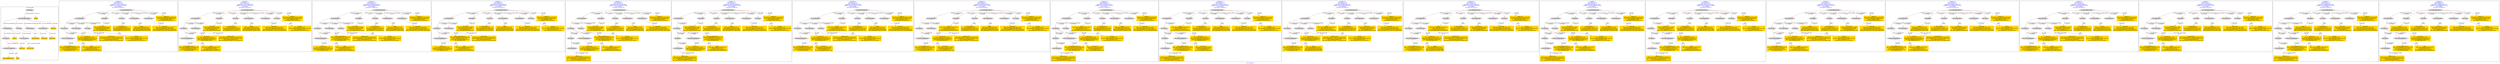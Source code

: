 digraph n0 {
fontcolor="blue"
remincross="true"
label="s22-s-moca.xml"
subgraph cluster_0 {
label="1-correct model"
n2[style="filled",color="white",fillcolor="lightgray",label="E12_Production1"];
n3[style="filled",color="white",fillcolor="lightgray",label="E21_Person1"];
n4[shape="plaintext",style="filled",fillcolor="gold",label="Process"];
n5[style="filled",color="white",fillcolor="lightgray",label="E52_Time-Span1"];
n6[style="filled",color="white",fillcolor="lightgray",label="E82_Actor_Appellation1"];
n7[shape="plaintext",style="filled",fillcolor="gold",label="person_uri"];
n8[style="filled",color="white",fillcolor="lightgray",label="E22_Man-Made_Object1"];
n9[style="filled",color="white",fillcolor="lightgray",label="E35_Title1"];
n10[style="filled",color="white",fillcolor="lightgray",label="E8_Acquisition1"];
n11[style="filled",color="white",fillcolor="lightgray",label="E54_Dimension1"];
n12[shape="plaintext",style="filled",fillcolor="gold",label="object_uri"];
n13[shape="plaintext",style="filled",fillcolor="gold",label="Artwork_Name"];
n14[style="filled",color="white",fillcolor="lightgray",label="E38_Image1"];
n15[shape="plaintext",style="filled",fillcolor="gold",label="image"];
n16[shape="plaintext",style="filled",fillcolor="gold",label="Artwork_Year"];
n17[shape="plaintext",style="filled",fillcolor="gold",label="Dimensions"];
n18[shape="plaintext",style="filled",fillcolor="gold",label="person_appellation_uri"];
n19[shape="plaintext",style="filled",fillcolor="gold",label="name"];
n20[shape="plaintext",style="filled",fillcolor="gold",label="Provenance"];
}
subgraph cluster_1 {
label="candidate 0\nlink coherence:1.0\nnode coherence:1.0\nconfidence:0.7041512566854509\nmapping score:0.584717085561817\ncost:18.99989\n-precision:0.63-recall:0.67"
n22[style="filled",color="white",fillcolor="lightgray",label="E12_Production1"];
n23[style="filled",color="white",fillcolor="lightgray",label="E21_Person1"];
n24[style="filled",color="white",fillcolor="lightgray",label="E52_Time-Span2"];
n25[style="filled",color="white",fillcolor="lightgray",label="E55_Type1"];
n26[style="filled",color="white",fillcolor="lightgray",label="E82_Actor_Appellation1"];
n27[style="filled",color="white",fillcolor="lightgray",label="E22_Man-Made_Object1"];
n28[style="filled",color="white",fillcolor="lightgray",label="E30_Right1"];
n29[style="filled",color="white",fillcolor="lightgray",label="E35_Title1"];
n30[style="filled",color="white",fillcolor="lightgray",label="E40_Legal_Body1"];
n31[style="filled",color="white",fillcolor="lightgray",label="E54_Dimension1"];
n32[shape="plaintext",style="filled",fillcolor="gold",label="person_uri\n[E21_Person,classLink,0.526]\n[E82_Actor_Appellation,classLink,0.376]\n[E82_Actor_Appellation,label,0.061]\n[E35_Title,label,0.037]"];
n33[shape="plaintext",style="filled",fillcolor="gold",label="Process\n[E55_Type,label,0.501]\n[E29_Design_or_Procedure,P3_has_note,0.49]\n[E35_Title,label,0.007]\n[E54_Dimension,P3_has_note,0.003]"];
n34[shape="plaintext",style="filled",fillcolor="gold",label="person_appellation_uri\n[E82_Actor_Appellation,classLink,0.878]\n[E21_Person,classLink,0.103]\n[E82_Actor_Appellation,label,0.012]\n[E35_Title,label,0.007]"];
n35[shape="plaintext",style="filled",fillcolor="gold",label="Artwork_Name\n[E35_Title,label,0.875]\n[E82_Actor_Appellation,label,0.098]\n[E30_Right,P3_has_note,0.014]\n[E54_Dimension,P3_has_note,0.013]"];
n36[shape="plaintext",style="filled",fillcolor="gold",label="object_uri\n[E22_Man-Made_Object,classLink,0.835]\n[E82_Actor_Appellation,label,0.098]\n[E35_Title,label,0.065]\n[E30_Right,P3_has_note,0.002]"];
n37[shape="plaintext",style="filled",fillcolor="gold",label="Dimensions\n[E54_Dimension,P3_has_note,0.927]\n[E82_Actor_Appellation,label,0.066]\n[E52_Time-Span,P82b_end_of_the_end,0.004]\n[E52_Time-Span,P82_at_some_time_within,0.003]"];
n38[shape="plaintext",style="filled",fillcolor="gold",label="Provenance\n[E30_Right,P3_has_note,0.606]\n[E40_Legal_Body,label,0.368]\n[E35_Title,label,0.021]\n[E82_Actor_Appellation,label,0.004]"];
n39[shape="plaintext",style="filled",fillcolor="gold",label="Artwork_Year\n[E52_Time-Span,P82b_end_of_the_end,0.516]\n[E52_Time-Span,P82_at_some_time_within,0.432]\n[E52_Time-Span,label,0.033]\n[E52_Time-Span,P82a_begin_of_the_begin,0.018]"];
n40[shape="plaintext",style="filled",fillcolor="gold",label="name\n[E82_Actor_Appellation,label,0.837]\n[E35_Title,label,0.144]\n[E30_Right,P3_has_note,0.018]\n[E22_Man-Made_Object,classLink,0.001]"];
n41[shape="plaintext",style="filled",fillcolor="gold",label="image\n[E40_Legal_Body,label,0.541]\n[E30_Right,P3_has_note,0.328]\n[E82_Actor_Appellation,label,0.065]\n[E54_Dimension,P3_has_note,0.065]"];
}
subgraph cluster_2 {
label="candidate 1\nlink coherence:1.0\nnode coherence:1.0\nconfidence:0.7041512566854509\nmapping score:0.584717085561817\ncost:18.9999\n-precision:0.63-recall:0.67"
n43[style="filled",color="white",fillcolor="lightgray",label="E12_Production1"];
n44[style="filled",color="white",fillcolor="lightgray",label="E21_Person1"];
n45[style="filled",color="white",fillcolor="lightgray",label="E52_Time-Span2"];
n46[style="filled",color="white",fillcolor="lightgray",label="E82_Actor_Appellation1"];
n47[style="filled",color="white",fillcolor="lightgray",label="E22_Man-Made_Object1"];
n48[style="filled",color="white",fillcolor="lightgray",label="E30_Right1"];
n49[style="filled",color="white",fillcolor="lightgray",label="E35_Title1"];
n50[style="filled",color="white",fillcolor="lightgray",label="E40_Legal_Body1"];
n51[style="filled",color="white",fillcolor="lightgray",label="E54_Dimension1"];
n52[style="filled",color="white",fillcolor="lightgray",label="E55_Type2"];
n53[shape="plaintext",style="filled",fillcolor="gold",label="person_uri\n[E21_Person,classLink,0.526]\n[E82_Actor_Appellation,classLink,0.376]\n[E82_Actor_Appellation,label,0.061]\n[E35_Title,label,0.037]"];
n54[shape="plaintext",style="filled",fillcolor="gold",label="person_appellation_uri\n[E82_Actor_Appellation,classLink,0.878]\n[E21_Person,classLink,0.103]\n[E82_Actor_Appellation,label,0.012]\n[E35_Title,label,0.007]"];
n55[shape="plaintext",style="filled",fillcolor="gold",label="Artwork_Name\n[E35_Title,label,0.875]\n[E82_Actor_Appellation,label,0.098]\n[E30_Right,P3_has_note,0.014]\n[E54_Dimension,P3_has_note,0.013]"];
n56[shape="plaintext",style="filled",fillcolor="gold",label="object_uri\n[E22_Man-Made_Object,classLink,0.835]\n[E82_Actor_Appellation,label,0.098]\n[E35_Title,label,0.065]\n[E30_Right,P3_has_note,0.002]"];
n57[shape="plaintext",style="filled",fillcolor="gold",label="Process\n[E55_Type,label,0.501]\n[E29_Design_or_Procedure,P3_has_note,0.49]\n[E35_Title,label,0.007]\n[E54_Dimension,P3_has_note,0.003]"];
n58[shape="plaintext",style="filled",fillcolor="gold",label="Dimensions\n[E54_Dimension,P3_has_note,0.927]\n[E82_Actor_Appellation,label,0.066]\n[E52_Time-Span,P82b_end_of_the_end,0.004]\n[E52_Time-Span,P82_at_some_time_within,0.003]"];
n59[shape="plaintext",style="filled",fillcolor="gold",label="Provenance\n[E30_Right,P3_has_note,0.606]\n[E40_Legal_Body,label,0.368]\n[E35_Title,label,0.021]\n[E82_Actor_Appellation,label,0.004]"];
n60[shape="plaintext",style="filled",fillcolor="gold",label="Artwork_Year\n[E52_Time-Span,P82b_end_of_the_end,0.516]\n[E52_Time-Span,P82_at_some_time_within,0.432]\n[E52_Time-Span,label,0.033]\n[E52_Time-Span,P82a_begin_of_the_begin,0.018]"];
n61[shape="plaintext",style="filled",fillcolor="gold",label="name\n[E82_Actor_Appellation,label,0.837]\n[E35_Title,label,0.144]\n[E30_Right,P3_has_note,0.018]\n[E22_Man-Made_Object,classLink,0.001]"];
n62[shape="plaintext",style="filled",fillcolor="gold",label="image\n[E40_Legal_Body,label,0.541]\n[E30_Right,P3_has_note,0.328]\n[E82_Actor_Appellation,label,0.065]\n[E54_Dimension,P3_has_note,0.065]"];
}
subgraph cluster_3 {
label="candidate 10\nlink coherence:1.0\nnode coherence:1.0\nconfidence:0.6116785322405309\nmapping score:0.553892844080177\ncost:18.99989\n-precision:0.53-recall:0.56"
n64[style="filled",color="white",fillcolor="lightgray",label="E12_Production1"];
n65[style="filled",color="white",fillcolor="lightgray",label="E21_Person1"];
n66[style="filled",color="white",fillcolor="lightgray",label="E52_Time-Span2"];
n67[style="filled",color="white",fillcolor="lightgray",label="E55_Type1"];
n68[style="filled",color="white",fillcolor="lightgray",label="E82_Actor_Appellation1"];
n69[style="filled",color="white",fillcolor="lightgray",label="E22_Man-Made_Object1"];
n70[style="filled",color="white",fillcolor="lightgray",label="E30_Right1"];
n71[style="filled",color="white",fillcolor="lightgray",label="E35_Title1"];
n72[style="filled",color="white",fillcolor="lightgray",label="E40_Legal_Body1"];
n73[style="filled",color="white",fillcolor="lightgray",label="E54_Dimension1"];
n74[shape="plaintext",style="filled",fillcolor="gold",label="person_appellation_uri\n[E82_Actor_Appellation,classLink,0.878]\n[E21_Person,classLink,0.103]\n[E82_Actor_Appellation,label,0.012]\n[E35_Title,label,0.007]"];
n75[shape="plaintext",style="filled",fillcolor="gold",label="Process\n[E55_Type,label,0.501]\n[E29_Design_or_Procedure,P3_has_note,0.49]\n[E35_Title,label,0.007]\n[E54_Dimension,P3_has_note,0.003]"];
n76[shape="plaintext",style="filled",fillcolor="gold",label="Artwork_Name\n[E35_Title,label,0.875]\n[E82_Actor_Appellation,label,0.098]\n[E30_Right,P3_has_note,0.014]\n[E54_Dimension,P3_has_note,0.013]"];
n77[shape="plaintext",style="filled",fillcolor="gold",label="person_uri\n[E21_Person,classLink,0.526]\n[E82_Actor_Appellation,classLink,0.376]\n[E82_Actor_Appellation,label,0.061]\n[E35_Title,label,0.037]"];
n78[shape="plaintext",style="filled",fillcolor="gold",label="object_uri\n[E22_Man-Made_Object,classLink,0.835]\n[E82_Actor_Appellation,label,0.098]\n[E35_Title,label,0.065]\n[E30_Right,P3_has_note,0.002]"];
n79[shape="plaintext",style="filled",fillcolor="gold",label="Dimensions\n[E54_Dimension,P3_has_note,0.927]\n[E82_Actor_Appellation,label,0.066]\n[E52_Time-Span,P82b_end_of_the_end,0.004]\n[E52_Time-Span,P82_at_some_time_within,0.003]"];
n80[shape="plaintext",style="filled",fillcolor="gold",label="Provenance\n[E30_Right,P3_has_note,0.606]\n[E40_Legal_Body,label,0.368]\n[E35_Title,label,0.021]\n[E82_Actor_Appellation,label,0.004]"];
n81[shape="plaintext",style="filled",fillcolor="gold",label="Artwork_Year\n[E52_Time-Span,P82b_end_of_the_end,0.516]\n[E52_Time-Span,P82_at_some_time_within,0.432]\n[E52_Time-Span,label,0.033]\n[E52_Time-Span,P82a_begin_of_the_begin,0.018]"];
n82[shape="plaintext",style="filled",fillcolor="gold",label="name\n[E82_Actor_Appellation,label,0.837]\n[E35_Title,label,0.144]\n[E30_Right,P3_has_note,0.018]\n[E22_Man-Made_Object,classLink,0.001]"];
n83[shape="plaintext",style="filled",fillcolor="gold",label="image\n[E40_Legal_Body,label,0.541]\n[E30_Right,P3_has_note,0.328]\n[E82_Actor_Appellation,label,0.065]\n[E54_Dimension,P3_has_note,0.065]"];
}
subgraph cluster_4 {
label="candidate 11\nlink coherence:1.0\nnode coherence:1.0\nconfidence:0.6116785322405309\nmapping score:0.553892844080177\ncost:18.9999\n-precision:0.53-recall:0.56"
n85[style="filled",color="white",fillcolor="lightgray",label="E12_Production1"];
n86[style="filled",color="white",fillcolor="lightgray",label="E21_Person1"];
n87[style="filled",color="white",fillcolor="lightgray",label="E52_Time-Span2"];
n88[style="filled",color="white",fillcolor="lightgray",label="E82_Actor_Appellation1"];
n89[style="filled",color="white",fillcolor="lightgray",label="E22_Man-Made_Object1"];
n90[style="filled",color="white",fillcolor="lightgray",label="E30_Right1"];
n91[style="filled",color="white",fillcolor="lightgray",label="E35_Title1"];
n92[style="filled",color="white",fillcolor="lightgray",label="E40_Legal_Body1"];
n93[style="filled",color="white",fillcolor="lightgray",label="E54_Dimension1"];
n94[style="filled",color="white",fillcolor="lightgray",label="E55_Type2"];
n95[shape="plaintext",style="filled",fillcolor="gold",label="person_appellation_uri\n[E82_Actor_Appellation,classLink,0.878]\n[E21_Person,classLink,0.103]\n[E82_Actor_Appellation,label,0.012]\n[E35_Title,label,0.007]"];
n96[shape="plaintext",style="filled",fillcolor="gold",label="Artwork_Name\n[E35_Title,label,0.875]\n[E82_Actor_Appellation,label,0.098]\n[E30_Right,P3_has_note,0.014]\n[E54_Dimension,P3_has_note,0.013]"];
n97[shape="plaintext",style="filled",fillcolor="gold",label="person_uri\n[E21_Person,classLink,0.526]\n[E82_Actor_Appellation,classLink,0.376]\n[E82_Actor_Appellation,label,0.061]\n[E35_Title,label,0.037]"];
n98[shape="plaintext",style="filled",fillcolor="gold",label="object_uri\n[E22_Man-Made_Object,classLink,0.835]\n[E82_Actor_Appellation,label,0.098]\n[E35_Title,label,0.065]\n[E30_Right,P3_has_note,0.002]"];
n99[shape="plaintext",style="filled",fillcolor="gold",label="Process\n[E55_Type,label,0.501]\n[E29_Design_or_Procedure,P3_has_note,0.49]\n[E35_Title,label,0.007]\n[E54_Dimension,P3_has_note,0.003]"];
n100[shape="plaintext",style="filled",fillcolor="gold",label="Dimensions\n[E54_Dimension,P3_has_note,0.927]\n[E82_Actor_Appellation,label,0.066]\n[E52_Time-Span,P82b_end_of_the_end,0.004]\n[E52_Time-Span,P82_at_some_time_within,0.003]"];
n101[shape="plaintext",style="filled",fillcolor="gold",label="Provenance\n[E30_Right,P3_has_note,0.606]\n[E40_Legal_Body,label,0.368]\n[E35_Title,label,0.021]\n[E82_Actor_Appellation,label,0.004]"];
n102[shape="plaintext",style="filled",fillcolor="gold",label="Artwork_Year\n[E52_Time-Span,P82b_end_of_the_end,0.516]\n[E52_Time-Span,P82_at_some_time_within,0.432]\n[E52_Time-Span,label,0.033]\n[E52_Time-Span,P82a_begin_of_the_begin,0.018]"];
n103[shape="plaintext",style="filled",fillcolor="gold",label="name\n[E82_Actor_Appellation,label,0.837]\n[E35_Title,label,0.144]\n[E30_Right,P3_has_note,0.018]\n[E22_Man-Made_Object,classLink,0.001]"];
n104[shape="plaintext",style="filled",fillcolor="gold",label="image\n[E40_Legal_Body,label,0.541]\n[E30_Right,P3_has_note,0.328]\n[E82_Actor_Appellation,label,0.065]\n[E54_Dimension,P3_has_note,0.065]"];
}
subgraph cluster_5 {
label="candidate 12\nlink coherence:1.0\nnode coherence:1.0\nconfidence:0.6032518278826464\nmapping score:0.5510839426275488\ncost:19.99987\n-precision:0.5-recall:0.56"
n106[style="filled",color="white",fillcolor="lightgray",label="E12_Production1"];
n107[style="filled",color="white",fillcolor="lightgray",label="E21_Person1"];
n108[style="filled",color="white",fillcolor="lightgray",label="E55_Type1"];
n109[style="filled",color="white",fillcolor="lightgray",label="E67_Birth1"];
n110[style="filled",color="white",fillcolor="lightgray",label="E82_Actor_Appellation1"];
n111[style="filled",color="white",fillcolor="lightgray",label="E22_Man-Made_Object1"];
n112[style="filled",color="white",fillcolor="lightgray",label="E30_Right1"];
n113[style="filled",color="white",fillcolor="lightgray",label="E35_Title1"];
n114[style="filled",color="white",fillcolor="lightgray",label="E40_Legal_Body1"];
n115[style="filled",color="white",fillcolor="lightgray",label="E54_Dimension1"];
n116[style="filled",color="white",fillcolor="lightgray",label="E52_Time-Span1"];
n117[shape="plaintext",style="filled",fillcolor="gold",label="person_appellation_uri\n[E82_Actor_Appellation,classLink,0.878]\n[E21_Person,classLink,0.103]\n[E82_Actor_Appellation,label,0.012]\n[E35_Title,label,0.007]"];
n118[shape="plaintext",style="filled",fillcolor="gold",label="Process\n[E55_Type,label,0.501]\n[E29_Design_or_Procedure,P3_has_note,0.49]\n[E35_Title,label,0.007]\n[E54_Dimension,P3_has_note,0.003]"];
n119[shape="plaintext",style="filled",fillcolor="gold",label="Artwork_Name\n[E35_Title,label,0.875]\n[E82_Actor_Appellation,label,0.098]\n[E30_Right,P3_has_note,0.014]\n[E54_Dimension,P3_has_note,0.013]"];
n120[shape="plaintext",style="filled",fillcolor="gold",label="person_uri\n[E21_Person,classLink,0.526]\n[E82_Actor_Appellation,classLink,0.376]\n[E82_Actor_Appellation,label,0.061]\n[E35_Title,label,0.037]"];
n121[shape="plaintext",style="filled",fillcolor="gold",label="object_uri\n[E22_Man-Made_Object,classLink,0.835]\n[E82_Actor_Appellation,label,0.098]\n[E35_Title,label,0.065]\n[E30_Right,P3_has_note,0.002]"];
n122[shape="plaintext",style="filled",fillcolor="gold",label="Artwork_Year\n[E52_Time-Span,P82b_end_of_the_end,0.516]\n[E52_Time-Span,P82_at_some_time_within,0.432]\n[E52_Time-Span,label,0.033]\n[E52_Time-Span,P82a_begin_of_the_begin,0.018]"];
n123[shape="plaintext",style="filled",fillcolor="gold",label="Dimensions\n[E54_Dimension,P3_has_note,0.927]\n[E82_Actor_Appellation,label,0.066]\n[E52_Time-Span,P82b_end_of_the_end,0.004]\n[E52_Time-Span,P82_at_some_time_within,0.003]"];
n124[shape="plaintext",style="filled",fillcolor="gold",label="Provenance\n[E30_Right,P3_has_note,0.606]\n[E40_Legal_Body,label,0.368]\n[E35_Title,label,0.021]\n[E82_Actor_Appellation,label,0.004]"];
n125[shape="plaintext",style="filled",fillcolor="gold",label="name\n[E82_Actor_Appellation,label,0.837]\n[E35_Title,label,0.144]\n[E30_Right,P3_has_note,0.018]\n[E22_Man-Made_Object,classLink,0.001]"];
n126[shape="plaintext",style="filled",fillcolor="gold",label="image\n[E40_Legal_Body,label,0.541]\n[E30_Right,P3_has_note,0.328]\n[E82_Actor_Appellation,label,0.065]\n[E54_Dimension,P3_has_note,0.065]"];
}
subgraph cluster_6 {
label="candidate 13\nlink coherence:1.0\nnode coherence:1.0\nconfidence:0.6032518278826464\nmapping score:0.5510839426275488\ncost:19.99988\n-precision:0.5-recall:0.56"
n128[style="filled",color="white",fillcolor="lightgray",label="E12_Production1"];
n129[style="filled",color="white",fillcolor="lightgray",label="E21_Person1"];
n130[style="filled",color="white",fillcolor="lightgray",label="E67_Birth1"];
n131[style="filled",color="white",fillcolor="lightgray",label="E82_Actor_Appellation1"];
n132[style="filled",color="white",fillcolor="lightgray",label="E22_Man-Made_Object1"];
n133[style="filled",color="white",fillcolor="lightgray",label="E30_Right1"];
n134[style="filled",color="white",fillcolor="lightgray",label="E35_Title1"];
n135[style="filled",color="white",fillcolor="lightgray",label="E40_Legal_Body1"];
n136[style="filled",color="white",fillcolor="lightgray",label="E54_Dimension1"];
n137[style="filled",color="white",fillcolor="lightgray",label="E55_Type2"];
n138[style="filled",color="white",fillcolor="lightgray",label="E52_Time-Span1"];
n139[shape="plaintext",style="filled",fillcolor="gold",label="person_appellation_uri\n[E82_Actor_Appellation,classLink,0.878]\n[E21_Person,classLink,0.103]\n[E82_Actor_Appellation,label,0.012]\n[E35_Title,label,0.007]"];
n140[shape="plaintext",style="filled",fillcolor="gold",label="Artwork_Name\n[E35_Title,label,0.875]\n[E82_Actor_Appellation,label,0.098]\n[E30_Right,P3_has_note,0.014]\n[E54_Dimension,P3_has_note,0.013]"];
n141[shape="plaintext",style="filled",fillcolor="gold",label="person_uri\n[E21_Person,classLink,0.526]\n[E82_Actor_Appellation,classLink,0.376]\n[E82_Actor_Appellation,label,0.061]\n[E35_Title,label,0.037]"];
n142[shape="plaintext",style="filled",fillcolor="gold",label="object_uri\n[E22_Man-Made_Object,classLink,0.835]\n[E82_Actor_Appellation,label,0.098]\n[E35_Title,label,0.065]\n[E30_Right,P3_has_note,0.002]"];
n143[shape="plaintext",style="filled",fillcolor="gold",label="Artwork_Year\n[E52_Time-Span,P82b_end_of_the_end,0.516]\n[E52_Time-Span,P82_at_some_time_within,0.432]\n[E52_Time-Span,label,0.033]\n[E52_Time-Span,P82a_begin_of_the_begin,0.018]"];
n144[shape="plaintext",style="filled",fillcolor="gold",label="Process\n[E55_Type,label,0.501]\n[E29_Design_or_Procedure,P3_has_note,0.49]\n[E35_Title,label,0.007]\n[E54_Dimension,P3_has_note,0.003]"];
n145[shape="plaintext",style="filled",fillcolor="gold",label="Dimensions\n[E54_Dimension,P3_has_note,0.927]\n[E82_Actor_Appellation,label,0.066]\n[E52_Time-Span,P82b_end_of_the_end,0.004]\n[E52_Time-Span,P82_at_some_time_within,0.003]"];
n146[shape="plaintext",style="filled",fillcolor="gold",label="Provenance\n[E30_Right,P3_has_note,0.606]\n[E40_Legal_Body,label,0.368]\n[E35_Title,label,0.021]\n[E82_Actor_Appellation,label,0.004]"];
n147[shape="plaintext",style="filled",fillcolor="gold",label="name\n[E82_Actor_Appellation,label,0.837]\n[E35_Title,label,0.144]\n[E30_Right,P3_has_note,0.018]\n[E22_Man-Made_Object,classLink,0.001]"];
n148[shape="plaintext",style="filled",fillcolor="gold",label="image\n[E40_Legal_Body,label,0.541]\n[E30_Right,P3_has_note,0.328]\n[E82_Actor_Appellation,label,0.065]\n[E54_Dimension,P3_has_note,0.065]"];
}
subgraph cluster_7 {
label="candidate 14\nlink coherence:1.0\nnode coherence:1.0\nconfidence:0.5620863838714858\nmapping score:0.537362127957162\ncost:18.99989\n-precision:0.58-recall:0.61"
n150[style="filled",color="white",fillcolor="lightgray",label="E12_Production1"];
n151[style="filled",color="white",fillcolor="lightgray",label="E21_Person1"];
n152[style="filled",color="white",fillcolor="lightgray",label="E52_Time-Span2"];
n153[style="filled",color="white",fillcolor="lightgray",label="E55_Type1"];
n154[style="filled",color="white",fillcolor="lightgray",label="E82_Actor_Appellation1"];
n155[style="filled",color="white",fillcolor="lightgray",label="E22_Man-Made_Object1"];
n156[style="filled",color="white",fillcolor="lightgray",label="E30_Right1"];
n157[style="filled",color="white",fillcolor="lightgray",label="E35_Title1"];
n158[style="filled",color="white",fillcolor="lightgray",label="E40_Legal_Body1"];
n159[style="filled",color="white",fillcolor="lightgray",label="E54_Dimension1"];
n160[shape="plaintext",style="filled",fillcolor="gold",label="person_uri\n[E21_Person,classLink,0.526]\n[E82_Actor_Appellation,classLink,0.376]\n[E82_Actor_Appellation,label,0.061]\n[E35_Title,label,0.037]"];
n161[shape="plaintext",style="filled",fillcolor="gold",label="Process\n[E55_Type,label,0.501]\n[E29_Design_or_Procedure,P3_has_note,0.49]\n[E35_Title,label,0.007]\n[E54_Dimension,P3_has_note,0.003]"];
n162[shape="plaintext",style="filled",fillcolor="gold",label="person_appellation_uri\n[E82_Actor_Appellation,classLink,0.878]\n[E21_Person,classLink,0.103]\n[E82_Actor_Appellation,label,0.012]\n[E35_Title,label,0.007]"];
n163[shape="plaintext",style="filled",fillcolor="gold",label="Artwork_Name\n[E35_Title,label,0.875]\n[E82_Actor_Appellation,label,0.098]\n[E30_Right,P3_has_note,0.014]\n[E54_Dimension,P3_has_note,0.013]"];
n164[shape="plaintext",style="filled",fillcolor="gold",label="object_uri\n[E22_Man-Made_Object,classLink,0.835]\n[E82_Actor_Appellation,label,0.098]\n[E35_Title,label,0.065]\n[E30_Right,P3_has_note,0.002]"];
n165[shape="plaintext",style="filled",fillcolor="gold",label="Dimensions\n[E54_Dimension,P3_has_note,0.927]\n[E82_Actor_Appellation,label,0.066]\n[E52_Time-Span,P82b_end_of_the_end,0.004]\n[E52_Time-Span,P82_at_some_time_within,0.003]"];
n166[shape="plaintext",style="filled",fillcolor="gold",label="name\n[E82_Actor_Appellation,label,0.837]\n[E35_Title,label,0.144]\n[E30_Right,P3_has_note,0.018]\n[E22_Man-Made_Object,classLink,0.001]"];
n167[shape="plaintext",style="filled",fillcolor="gold",label="Artwork_Year\n[E52_Time-Span,P82b_end_of_the_end,0.516]\n[E52_Time-Span,P82_at_some_time_within,0.432]\n[E52_Time-Span,label,0.033]\n[E52_Time-Span,P82a_begin_of_the_begin,0.018]"];
n168[shape="plaintext",style="filled",fillcolor="gold",label="Provenance\n[E30_Right,P3_has_note,0.606]\n[E40_Legal_Body,label,0.368]\n[E35_Title,label,0.021]\n[E82_Actor_Appellation,label,0.004]"];
n169[shape="plaintext",style="filled",fillcolor="gold",label="image\n[E40_Legal_Body,label,0.541]\n[E30_Right,P3_has_note,0.328]\n[E82_Actor_Appellation,label,0.065]\n[E54_Dimension,P3_has_note,0.065]"];
}
subgraph cluster_8 {
label="candidate 15\nlink coherence:1.0\nnode coherence:1.0\nconfidence:0.5620863838714858\nmapping score:0.537362127957162\ncost:18.9999\n-precision:0.58-recall:0.61"
n171[style="filled",color="white",fillcolor="lightgray",label="E12_Production1"];
n172[style="filled",color="white",fillcolor="lightgray",label="E21_Person1"];
n173[style="filled",color="white",fillcolor="lightgray",label="E52_Time-Span2"];
n174[style="filled",color="white",fillcolor="lightgray",label="E82_Actor_Appellation1"];
n175[style="filled",color="white",fillcolor="lightgray",label="E22_Man-Made_Object1"];
n176[style="filled",color="white",fillcolor="lightgray",label="E30_Right1"];
n177[style="filled",color="white",fillcolor="lightgray",label="E35_Title1"];
n178[style="filled",color="white",fillcolor="lightgray",label="E40_Legal_Body1"];
n179[style="filled",color="white",fillcolor="lightgray",label="E54_Dimension1"];
n180[style="filled",color="white",fillcolor="lightgray",label="E55_Type2"];
n181[shape="plaintext",style="filled",fillcolor="gold",label="person_uri\n[E21_Person,classLink,0.526]\n[E82_Actor_Appellation,classLink,0.376]\n[E82_Actor_Appellation,label,0.061]\n[E35_Title,label,0.037]"];
n182[shape="plaintext",style="filled",fillcolor="gold",label="person_appellation_uri\n[E82_Actor_Appellation,classLink,0.878]\n[E21_Person,classLink,0.103]\n[E82_Actor_Appellation,label,0.012]\n[E35_Title,label,0.007]"];
n183[shape="plaintext",style="filled",fillcolor="gold",label="Artwork_Name\n[E35_Title,label,0.875]\n[E82_Actor_Appellation,label,0.098]\n[E30_Right,P3_has_note,0.014]\n[E54_Dimension,P3_has_note,0.013]"];
n184[shape="plaintext",style="filled",fillcolor="gold",label="object_uri\n[E22_Man-Made_Object,classLink,0.835]\n[E82_Actor_Appellation,label,0.098]\n[E35_Title,label,0.065]\n[E30_Right,P3_has_note,0.002]"];
n185[shape="plaintext",style="filled",fillcolor="gold",label="Process\n[E55_Type,label,0.501]\n[E29_Design_or_Procedure,P3_has_note,0.49]\n[E35_Title,label,0.007]\n[E54_Dimension,P3_has_note,0.003]"];
n186[shape="plaintext",style="filled",fillcolor="gold",label="Dimensions\n[E54_Dimension,P3_has_note,0.927]\n[E82_Actor_Appellation,label,0.066]\n[E52_Time-Span,P82b_end_of_the_end,0.004]\n[E52_Time-Span,P82_at_some_time_within,0.003]"];
n187[shape="plaintext",style="filled",fillcolor="gold",label="name\n[E82_Actor_Appellation,label,0.837]\n[E35_Title,label,0.144]\n[E30_Right,P3_has_note,0.018]\n[E22_Man-Made_Object,classLink,0.001]"];
n188[shape="plaintext",style="filled",fillcolor="gold",label="Artwork_Year\n[E52_Time-Span,P82b_end_of_the_end,0.516]\n[E52_Time-Span,P82_at_some_time_within,0.432]\n[E52_Time-Span,label,0.033]\n[E52_Time-Span,P82a_begin_of_the_begin,0.018]"];
n189[shape="plaintext",style="filled",fillcolor="gold",label="Provenance\n[E30_Right,P3_has_note,0.606]\n[E40_Legal_Body,label,0.368]\n[E35_Title,label,0.021]\n[E82_Actor_Appellation,label,0.004]"];
n190[shape="plaintext",style="filled",fillcolor="gold",label="image\n[E40_Legal_Body,label,0.541]\n[E30_Right,P3_has_note,0.328]\n[E82_Actor_Appellation,label,0.065]\n[E54_Dimension,P3_has_note,0.065]"];
}
subgraph cluster_9 {
label="candidate 16\nlink coherence:1.0\nnode coherence:1.0\nconfidence:0.5536596795136013\nmapping score:0.5345532265045337\ncost:19.99987\n-precision:0.55-recall:0.61"
n192[style="filled",color="white",fillcolor="lightgray",label="E12_Production1"];
n193[style="filled",color="white",fillcolor="lightgray",label="E21_Person1"];
n194[style="filled",color="white",fillcolor="lightgray",label="E55_Type1"];
n195[style="filled",color="white",fillcolor="lightgray",label="E67_Birth1"];
n196[style="filled",color="white",fillcolor="lightgray",label="E82_Actor_Appellation1"];
n197[style="filled",color="white",fillcolor="lightgray",label="E22_Man-Made_Object1"];
n198[style="filled",color="white",fillcolor="lightgray",label="E30_Right1"];
n199[style="filled",color="white",fillcolor="lightgray",label="E35_Title1"];
n200[style="filled",color="white",fillcolor="lightgray",label="E40_Legal_Body1"];
n201[style="filled",color="white",fillcolor="lightgray",label="E54_Dimension1"];
n202[style="filled",color="white",fillcolor="lightgray",label="E52_Time-Span1"];
n203[shape="plaintext",style="filled",fillcolor="gold",label="person_uri\n[E21_Person,classLink,0.526]\n[E82_Actor_Appellation,classLink,0.376]\n[E82_Actor_Appellation,label,0.061]\n[E35_Title,label,0.037]"];
n204[shape="plaintext",style="filled",fillcolor="gold",label="Process\n[E55_Type,label,0.501]\n[E29_Design_or_Procedure,P3_has_note,0.49]\n[E35_Title,label,0.007]\n[E54_Dimension,P3_has_note,0.003]"];
n205[shape="plaintext",style="filled",fillcolor="gold",label="person_appellation_uri\n[E82_Actor_Appellation,classLink,0.878]\n[E21_Person,classLink,0.103]\n[E82_Actor_Appellation,label,0.012]\n[E35_Title,label,0.007]"];
n206[shape="plaintext",style="filled",fillcolor="gold",label="Artwork_Name\n[E35_Title,label,0.875]\n[E82_Actor_Appellation,label,0.098]\n[E30_Right,P3_has_note,0.014]\n[E54_Dimension,P3_has_note,0.013]"];
n207[shape="plaintext",style="filled",fillcolor="gold",label="object_uri\n[E22_Man-Made_Object,classLink,0.835]\n[E82_Actor_Appellation,label,0.098]\n[E35_Title,label,0.065]\n[E30_Right,P3_has_note,0.002]"];
n208[shape="plaintext",style="filled",fillcolor="gold",label="Artwork_Year\n[E52_Time-Span,P82b_end_of_the_end,0.516]\n[E52_Time-Span,P82_at_some_time_within,0.432]\n[E52_Time-Span,label,0.033]\n[E52_Time-Span,P82a_begin_of_the_begin,0.018]"];
n209[shape="plaintext",style="filled",fillcolor="gold",label="Dimensions\n[E54_Dimension,P3_has_note,0.927]\n[E82_Actor_Appellation,label,0.066]\n[E52_Time-Span,P82b_end_of_the_end,0.004]\n[E52_Time-Span,P82_at_some_time_within,0.003]"];
n210[shape="plaintext",style="filled",fillcolor="gold",label="name\n[E82_Actor_Appellation,label,0.837]\n[E35_Title,label,0.144]\n[E30_Right,P3_has_note,0.018]\n[E22_Man-Made_Object,classLink,0.001]"];
n211[shape="plaintext",style="filled",fillcolor="gold",label="Provenance\n[E30_Right,P3_has_note,0.606]\n[E40_Legal_Body,label,0.368]\n[E35_Title,label,0.021]\n[E82_Actor_Appellation,label,0.004]"];
n212[shape="plaintext",style="filled",fillcolor="gold",label="image\n[E40_Legal_Body,label,0.541]\n[E30_Right,P3_has_note,0.328]\n[E82_Actor_Appellation,label,0.065]\n[E54_Dimension,P3_has_note,0.065]"];
}
subgraph cluster_10 {
label="candidate 17\nlink coherence:1.0\nnode coherence:1.0\nconfidence:0.5536596795136013\nmapping score:0.5345532265045337\ncost:19.99988\n-precision:0.55-recall:0.61"
n214[style="filled",color="white",fillcolor="lightgray",label="E12_Production1"];
n215[style="filled",color="white",fillcolor="lightgray",label="E21_Person1"];
n216[style="filled",color="white",fillcolor="lightgray",label="E67_Birth1"];
n217[style="filled",color="white",fillcolor="lightgray",label="E82_Actor_Appellation1"];
n218[style="filled",color="white",fillcolor="lightgray",label="E22_Man-Made_Object1"];
n219[style="filled",color="white",fillcolor="lightgray",label="E30_Right1"];
n220[style="filled",color="white",fillcolor="lightgray",label="E35_Title1"];
n221[style="filled",color="white",fillcolor="lightgray",label="E40_Legal_Body1"];
n222[style="filled",color="white",fillcolor="lightgray",label="E54_Dimension1"];
n223[style="filled",color="white",fillcolor="lightgray",label="E55_Type2"];
n224[style="filled",color="white",fillcolor="lightgray",label="E52_Time-Span1"];
n225[shape="plaintext",style="filled",fillcolor="gold",label="person_uri\n[E21_Person,classLink,0.526]\n[E82_Actor_Appellation,classLink,0.376]\n[E82_Actor_Appellation,label,0.061]\n[E35_Title,label,0.037]"];
n226[shape="plaintext",style="filled",fillcolor="gold",label="person_appellation_uri\n[E82_Actor_Appellation,classLink,0.878]\n[E21_Person,classLink,0.103]\n[E82_Actor_Appellation,label,0.012]\n[E35_Title,label,0.007]"];
n227[shape="plaintext",style="filled",fillcolor="gold",label="Artwork_Name\n[E35_Title,label,0.875]\n[E82_Actor_Appellation,label,0.098]\n[E30_Right,P3_has_note,0.014]\n[E54_Dimension,P3_has_note,0.013]"];
n228[shape="plaintext",style="filled",fillcolor="gold",label="object_uri\n[E22_Man-Made_Object,classLink,0.835]\n[E82_Actor_Appellation,label,0.098]\n[E35_Title,label,0.065]\n[E30_Right,P3_has_note,0.002]"];
n229[shape="plaintext",style="filled",fillcolor="gold",label="Artwork_Year\n[E52_Time-Span,P82b_end_of_the_end,0.516]\n[E52_Time-Span,P82_at_some_time_within,0.432]\n[E52_Time-Span,label,0.033]\n[E52_Time-Span,P82a_begin_of_the_begin,0.018]"];
n230[shape="plaintext",style="filled",fillcolor="gold",label="Process\n[E55_Type,label,0.501]\n[E29_Design_or_Procedure,P3_has_note,0.49]\n[E35_Title,label,0.007]\n[E54_Dimension,P3_has_note,0.003]"];
n231[shape="plaintext",style="filled",fillcolor="gold",label="Dimensions\n[E54_Dimension,P3_has_note,0.927]\n[E82_Actor_Appellation,label,0.066]\n[E52_Time-Span,P82b_end_of_the_end,0.004]\n[E52_Time-Span,P82_at_some_time_within,0.003]"];
n232[shape="plaintext",style="filled",fillcolor="gold",label="name\n[E82_Actor_Appellation,label,0.837]\n[E35_Title,label,0.144]\n[E30_Right,P3_has_note,0.018]\n[E22_Man-Made_Object,classLink,0.001]"];
n233[shape="plaintext",style="filled",fillcolor="gold",label="Provenance\n[E30_Right,P3_has_note,0.606]\n[E40_Legal_Body,label,0.368]\n[E35_Title,label,0.021]\n[E82_Actor_Appellation,label,0.004]"];
n234[shape="plaintext",style="filled",fillcolor="gold",label="image\n[E40_Legal_Body,label,0.541]\n[E30_Right,P3_has_note,0.328]\n[E82_Actor_Appellation,label,0.065]\n[E54_Dimension,P3_has_note,0.065]"];
}
subgraph cluster_11 {
label="candidate 18\nlink coherence:1.0\nnode coherence:1.0\nconfidence:0.550881928847993\nmapping score:0.5336273096159977\ncost:18.99989\n-precision:0.58-recall:0.61"
n236[style="filled",color="white",fillcolor="lightgray",label="E12_Production1"];
n237[style="filled",color="white",fillcolor="lightgray",label="E21_Person1"];
n238[style="filled",color="white",fillcolor="lightgray",label="E52_Time-Span2"];
n239[style="filled",color="white",fillcolor="lightgray",label="E55_Type1"];
n240[style="filled",color="white",fillcolor="lightgray",label="E82_Actor_Appellation1"];
n241[style="filled",color="white",fillcolor="lightgray",label="E22_Man-Made_Object1"];
n242[style="filled",color="white",fillcolor="lightgray",label="E30_Right1"];
n243[style="filled",color="white",fillcolor="lightgray",label="E35_Title1"];
n244[style="filled",color="white",fillcolor="lightgray",label="E40_Legal_Body1"];
n245[style="filled",color="white",fillcolor="lightgray",label="E54_Dimension1"];
n246[shape="plaintext",style="filled",fillcolor="gold",label="person_uri\n[E21_Person,classLink,0.526]\n[E82_Actor_Appellation,classLink,0.376]\n[E82_Actor_Appellation,label,0.061]\n[E35_Title,label,0.037]"];
n247[shape="plaintext",style="filled",fillcolor="gold",label="Process\n[E55_Type,label,0.501]\n[E29_Design_or_Procedure,P3_has_note,0.49]\n[E35_Title,label,0.007]\n[E54_Dimension,P3_has_note,0.003]"];
n248[shape="plaintext",style="filled",fillcolor="gold",label="person_appellation_uri\n[E82_Actor_Appellation,classLink,0.878]\n[E21_Person,classLink,0.103]\n[E82_Actor_Appellation,label,0.012]\n[E35_Title,label,0.007]"];
n249[shape="plaintext",style="filled",fillcolor="gold",label="Artwork_Name\n[E35_Title,label,0.875]\n[E82_Actor_Appellation,label,0.098]\n[E30_Right,P3_has_note,0.014]\n[E54_Dimension,P3_has_note,0.013]"];
n250[shape="plaintext",style="filled",fillcolor="gold",label="object_uri\n[E22_Man-Made_Object,classLink,0.835]\n[E82_Actor_Appellation,label,0.098]\n[E35_Title,label,0.065]\n[E30_Right,P3_has_note,0.002]"];
n251[shape="plaintext",style="filled",fillcolor="gold",label="Dimensions\n[E54_Dimension,P3_has_note,0.927]\n[E82_Actor_Appellation,label,0.066]\n[E52_Time-Span,P82b_end_of_the_end,0.004]\n[E52_Time-Span,P82_at_some_time_within,0.003]"];
n252[shape="plaintext",style="filled",fillcolor="gold",label="name\n[E82_Actor_Appellation,label,0.837]\n[E35_Title,label,0.144]\n[E30_Right,P3_has_note,0.018]\n[E22_Man-Made_Object,classLink,0.001]"];
n253[shape="plaintext",style="filled",fillcolor="gold",label="Artwork_Year\n[E52_Time-Span,P82b_end_of_the_end,0.516]\n[E52_Time-Span,P82_at_some_time_within,0.432]\n[E52_Time-Span,label,0.033]\n[E52_Time-Span,P82a_begin_of_the_begin,0.018]"];
n254[shape="plaintext",style="filled",fillcolor="gold",label="image\n[E40_Legal_Body,label,0.541]\n[E30_Right,P3_has_note,0.328]\n[E82_Actor_Appellation,label,0.065]\n[E54_Dimension,P3_has_note,0.065]"];
n255[shape="plaintext",style="filled",fillcolor="gold",label="Provenance\n[E30_Right,P3_has_note,0.606]\n[E40_Legal_Body,label,0.368]\n[E35_Title,label,0.021]\n[E82_Actor_Appellation,label,0.004]"];
}
subgraph cluster_12 {
label="candidate 19\nlink coherence:1.0\nnode coherence:1.0\nconfidence:0.550881928847993\nmapping score:0.5336273096159977\ncost:18.9999\n-precision:0.58-recall:0.61"
n257[style="filled",color="white",fillcolor="lightgray",label="E12_Production1"];
n258[style="filled",color="white",fillcolor="lightgray",label="E21_Person1"];
n259[style="filled",color="white",fillcolor="lightgray",label="E52_Time-Span2"];
n260[style="filled",color="white",fillcolor="lightgray",label="E82_Actor_Appellation1"];
n261[style="filled",color="white",fillcolor="lightgray",label="E22_Man-Made_Object1"];
n262[style="filled",color="white",fillcolor="lightgray",label="E30_Right1"];
n263[style="filled",color="white",fillcolor="lightgray",label="E35_Title1"];
n264[style="filled",color="white",fillcolor="lightgray",label="E40_Legal_Body1"];
n265[style="filled",color="white",fillcolor="lightgray",label="E54_Dimension1"];
n266[style="filled",color="white",fillcolor="lightgray",label="E55_Type2"];
n267[shape="plaintext",style="filled",fillcolor="gold",label="person_uri\n[E21_Person,classLink,0.526]\n[E82_Actor_Appellation,classLink,0.376]\n[E82_Actor_Appellation,label,0.061]\n[E35_Title,label,0.037]"];
n268[shape="plaintext",style="filled",fillcolor="gold",label="person_appellation_uri\n[E82_Actor_Appellation,classLink,0.878]\n[E21_Person,classLink,0.103]\n[E82_Actor_Appellation,label,0.012]\n[E35_Title,label,0.007]"];
n269[shape="plaintext",style="filled",fillcolor="gold",label="Artwork_Name\n[E35_Title,label,0.875]\n[E82_Actor_Appellation,label,0.098]\n[E30_Right,P3_has_note,0.014]\n[E54_Dimension,P3_has_note,0.013]"];
n270[shape="plaintext",style="filled",fillcolor="gold",label="object_uri\n[E22_Man-Made_Object,classLink,0.835]\n[E82_Actor_Appellation,label,0.098]\n[E35_Title,label,0.065]\n[E30_Right,P3_has_note,0.002]"];
n271[shape="plaintext",style="filled",fillcolor="gold",label="Process\n[E55_Type,label,0.501]\n[E29_Design_or_Procedure,P3_has_note,0.49]\n[E35_Title,label,0.007]\n[E54_Dimension,P3_has_note,0.003]"];
n272[shape="plaintext",style="filled",fillcolor="gold",label="Dimensions\n[E54_Dimension,P3_has_note,0.927]\n[E82_Actor_Appellation,label,0.066]\n[E52_Time-Span,P82b_end_of_the_end,0.004]\n[E52_Time-Span,P82_at_some_time_within,0.003]"];
n273[shape="plaintext",style="filled",fillcolor="gold",label="name\n[E82_Actor_Appellation,label,0.837]\n[E35_Title,label,0.144]\n[E30_Right,P3_has_note,0.018]\n[E22_Man-Made_Object,classLink,0.001]"];
n274[shape="plaintext",style="filled",fillcolor="gold",label="Artwork_Year\n[E52_Time-Span,P82b_end_of_the_end,0.516]\n[E52_Time-Span,P82_at_some_time_within,0.432]\n[E52_Time-Span,label,0.033]\n[E52_Time-Span,P82a_begin_of_the_begin,0.018]"];
n275[shape="plaintext",style="filled",fillcolor="gold",label="image\n[E40_Legal_Body,label,0.541]\n[E30_Right,P3_has_note,0.328]\n[E82_Actor_Appellation,label,0.065]\n[E54_Dimension,P3_has_note,0.065]"];
n276[shape="plaintext",style="filled",fillcolor="gold",label="Provenance\n[E30_Right,P3_has_note,0.606]\n[E40_Legal_Body,label,0.368]\n[E35_Title,label,0.021]\n[E82_Actor_Appellation,label,0.004]"];
}
subgraph cluster_13 {
label="candidate 2\nlink coherence:1.0\nnode coherence:1.0\nconfidence:0.6957245523275662\nmapping score:0.5819081841091888\ncost:19.99987\n-precision:0.6-recall:0.67"
n278[style="filled",color="white",fillcolor="lightgray",label="E12_Production1"];
n279[style="filled",color="white",fillcolor="lightgray",label="E21_Person1"];
n280[style="filled",color="white",fillcolor="lightgray",label="E55_Type1"];
n281[style="filled",color="white",fillcolor="lightgray",label="E67_Birth1"];
n282[style="filled",color="white",fillcolor="lightgray",label="E82_Actor_Appellation1"];
n283[style="filled",color="white",fillcolor="lightgray",label="E22_Man-Made_Object1"];
n284[style="filled",color="white",fillcolor="lightgray",label="E30_Right1"];
n285[style="filled",color="white",fillcolor="lightgray",label="E35_Title1"];
n286[style="filled",color="white",fillcolor="lightgray",label="E40_Legal_Body1"];
n287[style="filled",color="white",fillcolor="lightgray",label="E54_Dimension1"];
n288[style="filled",color="white",fillcolor="lightgray",label="E52_Time-Span1"];
n289[shape="plaintext",style="filled",fillcolor="gold",label="person_uri\n[E21_Person,classLink,0.526]\n[E82_Actor_Appellation,classLink,0.376]\n[E82_Actor_Appellation,label,0.061]\n[E35_Title,label,0.037]"];
n290[shape="plaintext",style="filled",fillcolor="gold",label="Process\n[E55_Type,label,0.501]\n[E29_Design_or_Procedure,P3_has_note,0.49]\n[E35_Title,label,0.007]\n[E54_Dimension,P3_has_note,0.003]"];
n291[shape="plaintext",style="filled",fillcolor="gold",label="person_appellation_uri\n[E82_Actor_Appellation,classLink,0.878]\n[E21_Person,classLink,0.103]\n[E82_Actor_Appellation,label,0.012]\n[E35_Title,label,0.007]"];
n292[shape="plaintext",style="filled",fillcolor="gold",label="Artwork_Name\n[E35_Title,label,0.875]\n[E82_Actor_Appellation,label,0.098]\n[E30_Right,P3_has_note,0.014]\n[E54_Dimension,P3_has_note,0.013]"];
n293[shape="plaintext",style="filled",fillcolor="gold",label="object_uri\n[E22_Man-Made_Object,classLink,0.835]\n[E82_Actor_Appellation,label,0.098]\n[E35_Title,label,0.065]\n[E30_Right,P3_has_note,0.002]"];
n294[shape="plaintext",style="filled",fillcolor="gold",label="Artwork_Year\n[E52_Time-Span,P82b_end_of_the_end,0.516]\n[E52_Time-Span,P82_at_some_time_within,0.432]\n[E52_Time-Span,label,0.033]\n[E52_Time-Span,P82a_begin_of_the_begin,0.018]"];
n295[shape="plaintext",style="filled",fillcolor="gold",label="Dimensions\n[E54_Dimension,P3_has_note,0.927]\n[E82_Actor_Appellation,label,0.066]\n[E52_Time-Span,P82b_end_of_the_end,0.004]\n[E52_Time-Span,P82_at_some_time_within,0.003]"];
n296[shape="plaintext",style="filled",fillcolor="gold",label="Provenance\n[E30_Right,P3_has_note,0.606]\n[E40_Legal_Body,label,0.368]\n[E35_Title,label,0.021]\n[E82_Actor_Appellation,label,0.004]"];
n297[shape="plaintext",style="filled",fillcolor="gold",label="name\n[E82_Actor_Appellation,label,0.837]\n[E35_Title,label,0.144]\n[E30_Right,P3_has_note,0.018]\n[E22_Man-Made_Object,classLink,0.001]"];
n298[shape="plaintext",style="filled",fillcolor="gold",label="image\n[E40_Legal_Body,label,0.541]\n[E30_Right,P3_has_note,0.328]\n[E82_Actor_Appellation,label,0.065]\n[E54_Dimension,P3_has_note,0.065]"];
}
subgraph cluster_14 {
label="candidate 3\nlink coherence:1.0\nnode coherence:1.0\nconfidence:0.6957245523275662\nmapping score:0.5819081841091888\ncost:19.99988\n-precision:0.6-recall:0.67"
n300[style="filled",color="white",fillcolor="lightgray",label="E12_Production1"];
n301[style="filled",color="white",fillcolor="lightgray",label="E21_Person1"];
n302[style="filled",color="white",fillcolor="lightgray",label="E67_Birth1"];
n303[style="filled",color="white",fillcolor="lightgray",label="E82_Actor_Appellation1"];
n304[style="filled",color="white",fillcolor="lightgray",label="E22_Man-Made_Object1"];
n305[style="filled",color="white",fillcolor="lightgray",label="E30_Right1"];
n306[style="filled",color="white",fillcolor="lightgray",label="E35_Title1"];
n307[style="filled",color="white",fillcolor="lightgray",label="E40_Legal_Body1"];
n308[style="filled",color="white",fillcolor="lightgray",label="E54_Dimension1"];
n309[style="filled",color="white",fillcolor="lightgray",label="E55_Type2"];
n310[style="filled",color="white",fillcolor="lightgray",label="E52_Time-Span1"];
n311[shape="plaintext",style="filled",fillcolor="gold",label="person_uri\n[E21_Person,classLink,0.526]\n[E82_Actor_Appellation,classLink,0.376]\n[E82_Actor_Appellation,label,0.061]\n[E35_Title,label,0.037]"];
n312[shape="plaintext",style="filled",fillcolor="gold",label="person_appellation_uri\n[E82_Actor_Appellation,classLink,0.878]\n[E21_Person,classLink,0.103]\n[E82_Actor_Appellation,label,0.012]\n[E35_Title,label,0.007]"];
n313[shape="plaintext",style="filled",fillcolor="gold",label="Artwork_Name\n[E35_Title,label,0.875]\n[E82_Actor_Appellation,label,0.098]\n[E30_Right,P3_has_note,0.014]\n[E54_Dimension,P3_has_note,0.013]"];
n314[shape="plaintext",style="filled",fillcolor="gold",label="object_uri\n[E22_Man-Made_Object,classLink,0.835]\n[E82_Actor_Appellation,label,0.098]\n[E35_Title,label,0.065]\n[E30_Right,P3_has_note,0.002]"];
n315[shape="plaintext",style="filled",fillcolor="gold",label="Artwork_Year\n[E52_Time-Span,P82b_end_of_the_end,0.516]\n[E52_Time-Span,P82_at_some_time_within,0.432]\n[E52_Time-Span,label,0.033]\n[E52_Time-Span,P82a_begin_of_the_begin,0.018]"];
n316[shape="plaintext",style="filled",fillcolor="gold",label="Process\n[E55_Type,label,0.501]\n[E29_Design_or_Procedure,P3_has_note,0.49]\n[E35_Title,label,0.007]\n[E54_Dimension,P3_has_note,0.003]"];
n317[shape="plaintext",style="filled",fillcolor="gold",label="Dimensions\n[E54_Dimension,P3_has_note,0.927]\n[E82_Actor_Appellation,label,0.066]\n[E52_Time-Span,P82b_end_of_the_end,0.004]\n[E52_Time-Span,P82_at_some_time_within,0.003]"];
n318[shape="plaintext",style="filled",fillcolor="gold",label="Provenance\n[E30_Right,P3_has_note,0.606]\n[E40_Legal_Body,label,0.368]\n[E35_Title,label,0.021]\n[E82_Actor_Appellation,label,0.004]"];
n319[shape="plaintext",style="filled",fillcolor="gold",label="name\n[E82_Actor_Appellation,label,0.837]\n[E35_Title,label,0.144]\n[E30_Right,P3_has_note,0.018]\n[E22_Man-Made_Object,classLink,0.001]"];
n320[shape="plaintext",style="filled",fillcolor="gold",label="image\n[E40_Legal_Body,label,0.541]\n[E30_Right,P3_has_note,0.328]\n[E82_Actor_Appellation,label,0.065]\n[E54_Dimension,P3_has_note,0.065]"];
}
subgraph cluster_15 {
label="candidate 4\nlink coherence:1.0\nnode coherence:1.0\nconfidence:0.6590957328652184\nmapping score:0.5696985776217395\ncost:18.99989\n-precision:0.63-recall:0.67"
n322[style="filled",color="white",fillcolor="lightgray",label="E12_Production1"];
n323[style="filled",color="white",fillcolor="lightgray",label="E21_Person1"];
n324[style="filled",color="white",fillcolor="lightgray",label="E52_Time-Span2"];
n325[style="filled",color="white",fillcolor="lightgray",label="E55_Type1"];
n326[style="filled",color="white",fillcolor="lightgray",label="E82_Actor_Appellation1"];
n327[style="filled",color="white",fillcolor="lightgray",label="E22_Man-Made_Object1"];
n328[style="filled",color="white",fillcolor="lightgray",label="E30_Right1"];
n329[style="filled",color="white",fillcolor="lightgray",label="E35_Title1"];
n330[style="filled",color="white",fillcolor="lightgray",label="E40_Legal_Body1"];
n331[style="filled",color="white",fillcolor="lightgray",label="E54_Dimension1"];
n332[shape="plaintext",style="filled",fillcolor="gold",label="person_uri\n[E21_Person,classLink,0.526]\n[E82_Actor_Appellation,classLink,0.376]\n[E82_Actor_Appellation,label,0.061]\n[E35_Title,label,0.037]"];
n333[shape="plaintext",style="filled",fillcolor="gold",label="Process\n[E55_Type,label,0.501]\n[E29_Design_or_Procedure,P3_has_note,0.49]\n[E35_Title,label,0.007]\n[E54_Dimension,P3_has_note,0.003]"];
n334[shape="plaintext",style="filled",fillcolor="gold",label="person_appellation_uri\n[E82_Actor_Appellation,classLink,0.878]\n[E21_Person,classLink,0.103]\n[E82_Actor_Appellation,label,0.012]\n[E35_Title,label,0.007]"];
n335[shape="plaintext",style="filled",fillcolor="gold",label="Artwork_Name\n[E35_Title,label,0.875]\n[E82_Actor_Appellation,label,0.098]\n[E30_Right,P3_has_note,0.014]\n[E54_Dimension,P3_has_note,0.013]"];
n336[shape="plaintext",style="filled",fillcolor="gold",label="object_uri\n[E22_Man-Made_Object,classLink,0.835]\n[E82_Actor_Appellation,label,0.098]\n[E35_Title,label,0.065]\n[E30_Right,P3_has_note,0.002]"];
n337[shape="plaintext",style="filled",fillcolor="gold",label="Dimensions\n[E54_Dimension,P3_has_note,0.927]\n[E82_Actor_Appellation,label,0.066]\n[E52_Time-Span,P82b_end_of_the_end,0.004]\n[E52_Time-Span,P82_at_some_time_within,0.003]"];
n338[shape="plaintext",style="filled",fillcolor="gold",label="image\n[E40_Legal_Body,label,0.541]\n[E30_Right,P3_has_note,0.328]\n[E82_Actor_Appellation,label,0.065]\n[E54_Dimension,P3_has_note,0.065]"];
n339[shape="plaintext",style="filled",fillcolor="gold",label="Artwork_Year\n[E52_Time-Span,P82b_end_of_the_end,0.516]\n[E52_Time-Span,P82_at_some_time_within,0.432]\n[E52_Time-Span,label,0.033]\n[E52_Time-Span,P82a_begin_of_the_begin,0.018]"];
n340[shape="plaintext",style="filled",fillcolor="gold",label="name\n[E82_Actor_Appellation,label,0.837]\n[E35_Title,label,0.144]\n[E30_Right,P3_has_note,0.018]\n[E22_Man-Made_Object,classLink,0.001]"];
n341[shape="plaintext",style="filled",fillcolor="gold",label="Provenance\n[E30_Right,P3_has_note,0.606]\n[E40_Legal_Body,label,0.368]\n[E35_Title,label,0.021]\n[E82_Actor_Appellation,label,0.004]"];
}
subgraph cluster_16 {
label="candidate 5\nlink coherence:1.0\nnode coherence:1.0\nconfidence:0.6590957328652184\nmapping score:0.5696985776217395\ncost:18.9999\n-precision:0.63-recall:0.67"
n343[style="filled",color="white",fillcolor="lightgray",label="E12_Production1"];
n344[style="filled",color="white",fillcolor="lightgray",label="E21_Person1"];
n345[style="filled",color="white",fillcolor="lightgray",label="E52_Time-Span2"];
n346[style="filled",color="white",fillcolor="lightgray",label="E82_Actor_Appellation1"];
n347[style="filled",color="white",fillcolor="lightgray",label="E22_Man-Made_Object1"];
n348[style="filled",color="white",fillcolor="lightgray",label="E30_Right1"];
n349[style="filled",color="white",fillcolor="lightgray",label="E35_Title1"];
n350[style="filled",color="white",fillcolor="lightgray",label="E40_Legal_Body1"];
n351[style="filled",color="white",fillcolor="lightgray",label="E54_Dimension1"];
n352[style="filled",color="white",fillcolor="lightgray",label="E55_Type2"];
n353[shape="plaintext",style="filled",fillcolor="gold",label="person_uri\n[E21_Person,classLink,0.526]\n[E82_Actor_Appellation,classLink,0.376]\n[E82_Actor_Appellation,label,0.061]\n[E35_Title,label,0.037]"];
n354[shape="plaintext",style="filled",fillcolor="gold",label="person_appellation_uri\n[E82_Actor_Appellation,classLink,0.878]\n[E21_Person,classLink,0.103]\n[E82_Actor_Appellation,label,0.012]\n[E35_Title,label,0.007]"];
n355[shape="plaintext",style="filled",fillcolor="gold",label="Artwork_Name\n[E35_Title,label,0.875]\n[E82_Actor_Appellation,label,0.098]\n[E30_Right,P3_has_note,0.014]\n[E54_Dimension,P3_has_note,0.013]"];
n356[shape="plaintext",style="filled",fillcolor="gold",label="object_uri\n[E22_Man-Made_Object,classLink,0.835]\n[E82_Actor_Appellation,label,0.098]\n[E35_Title,label,0.065]\n[E30_Right,P3_has_note,0.002]"];
n357[shape="plaintext",style="filled",fillcolor="gold",label="Process\n[E55_Type,label,0.501]\n[E29_Design_or_Procedure,P3_has_note,0.49]\n[E35_Title,label,0.007]\n[E54_Dimension,P3_has_note,0.003]"];
n358[shape="plaintext",style="filled",fillcolor="gold",label="Dimensions\n[E54_Dimension,P3_has_note,0.927]\n[E82_Actor_Appellation,label,0.066]\n[E52_Time-Span,P82b_end_of_the_end,0.004]\n[E52_Time-Span,P82_at_some_time_within,0.003]"];
n359[shape="plaintext",style="filled",fillcolor="gold",label="image\n[E40_Legal_Body,label,0.541]\n[E30_Right,P3_has_note,0.328]\n[E82_Actor_Appellation,label,0.065]\n[E54_Dimension,P3_has_note,0.065]"];
n360[shape="plaintext",style="filled",fillcolor="gold",label="Artwork_Year\n[E52_Time-Span,P82b_end_of_the_end,0.516]\n[E52_Time-Span,P82_at_some_time_within,0.432]\n[E52_Time-Span,label,0.033]\n[E52_Time-Span,P82a_begin_of_the_begin,0.018]"];
n361[shape="plaintext",style="filled",fillcolor="gold",label="name\n[E82_Actor_Appellation,label,0.837]\n[E35_Title,label,0.144]\n[E30_Right,P3_has_note,0.018]\n[E22_Man-Made_Object,classLink,0.001]"];
n362[shape="plaintext",style="filled",fillcolor="gold",label="Provenance\n[E30_Right,P3_has_note,0.606]\n[E40_Legal_Body,label,0.368]\n[E35_Title,label,0.021]\n[E82_Actor_Appellation,label,0.004]"];
}
subgraph cluster_17 {
label="candidate 6\nlink coherence:1.0\nnode coherence:1.0\nconfidence:0.6543282486892124\nmapping score:0.5681094162297374\ncost:18.99989\n-precision:0.63-recall:0.67"
n364[style="filled",color="white",fillcolor="lightgray",label="E12_Production1"];
n365[style="filled",color="white",fillcolor="lightgray",label="E21_Person1"];
n366[style="filled",color="white",fillcolor="lightgray",label="E52_Time-Span2"];
n367[style="filled",color="white",fillcolor="lightgray",label="E55_Type1"];
n368[style="filled",color="white",fillcolor="lightgray",label="E82_Actor_Appellation1"];
n369[style="filled",color="white",fillcolor="lightgray",label="E22_Man-Made_Object1"];
n370[style="filled",color="white",fillcolor="lightgray",label="E30_Right1"];
n371[style="filled",color="white",fillcolor="lightgray",label="E35_Title1"];
n372[style="filled",color="white",fillcolor="lightgray",label="E40_Legal_Body1"];
n373[style="filled",color="white",fillcolor="lightgray",label="E54_Dimension1"];
n374[shape="plaintext",style="filled",fillcolor="gold",label="person_uri\n[E21_Person,classLink,0.526]\n[E82_Actor_Appellation,classLink,0.376]\n[E82_Actor_Appellation,label,0.061]\n[E35_Title,label,0.037]"];
n375[shape="plaintext",style="filled",fillcolor="gold",label="Process\n[E55_Type,label,0.501]\n[E29_Design_or_Procedure,P3_has_note,0.49]\n[E35_Title,label,0.007]\n[E54_Dimension,P3_has_note,0.003]"];
n376[shape="plaintext",style="filled",fillcolor="gold",label="person_appellation_uri\n[E82_Actor_Appellation,classLink,0.878]\n[E21_Person,classLink,0.103]\n[E82_Actor_Appellation,label,0.012]\n[E35_Title,label,0.007]"];
n377[shape="plaintext",style="filled",fillcolor="gold",label="Artwork_Name\n[E35_Title,label,0.875]\n[E82_Actor_Appellation,label,0.098]\n[E30_Right,P3_has_note,0.014]\n[E54_Dimension,P3_has_note,0.013]"];
n378[shape="plaintext",style="filled",fillcolor="gold",label="object_uri\n[E22_Man-Made_Object,classLink,0.835]\n[E82_Actor_Appellation,label,0.098]\n[E35_Title,label,0.065]\n[E30_Right,P3_has_note,0.002]"];
n379[shape="plaintext",style="filled",fillcolor="gold",label="Dimensions\n[E54_Dimension,P3_has_note,0.927]\n[E82_Actor_Appellation,label,0.066]\n[E52_Time-Span,P82b_end_of_the_end,0.004]\n[E52_Time-Span,P82_at_some_time_within,0.003]"];
n380[shape="plaintext",style="filled",fillcolor="gold",label="Provenance\n[E30_Right,P3_has_note,0.606]\n[E40_Legal_Body,label,0.368]\n[E35_Title,label,0.021]\n[E82_Actor_Appellation,label,0.004]"];
n381[shape="plaintext",style="filled",fillcolor="gold",label="Artwork_Year\n[E52_Time-Span,P82b_end_of_the_end,0.516]\n[E52_Time-Span,P82_at_some_time_within,0.432]\n[E52_Time-Span,label,0.033]\n[E52_Time-Span,P82a_begin_of_the_begin,0.018]"];
n382[shape="plaintext",style="filled",fillcolor="gold",label="name\n[E82_Actor_Appellation,label,0.837]\n[E35_Title,label,0.144]\n[E30_Right,P3_has_note,0.018]\n[E22_Man-Made_Object,classLink,0.001]"];
n383[shape="plaintext",style="filled",fillcolor="gold",label="image\n[E40_Legal_Body,label,0.541]\n[E30_Right,P3_has_note,0.328]\n[E82_Actor_Appellation,label,0.065]\n[E54_Dimension,P3_has_note,0.065]"];
}
subgraph cluster_18 {
label="candidate 7\nlink coherence:1.0\nnode coherence:1.0\nconfidence:0.6543282486892124\nmapping score:0.5681094162297374\ncost:18.9999\n-precision:0.63-recall:0.67"
n385[style="filled",color="white",fillcolor="lightgray",label="E12_Production1"];
n386[style="filled",color="white",fillcolor="lightgray",label="E21_Person1"];
n387[style="filled",color="white",fillcolor="lightgray",label="E52_Time-Span2"];
n388[style="filled",color="white",fillcolor="lightgray",label="E82_Actor_Appellation1"];
n389[style="filled",color="white",fillcolor="lightgray",label="E22_Man-Made_Object1"];
n390[style="filled",color="white",fillcolor="lightgray",label="E30_Right1"];
n391[style="filled",color="white",fillcolor="lightgray",label="E35_Title1"];
n392[style="filled",color="white",fillcolor="lightgray",label="E40_Legal_Body1"];
n393[style="filled",color="white",fillcolor="lightgray",label="E54_Dimension1"];
n394[style="filled",color="white",fillcolor="lightgray",label="E55_Type2"];
n395[shape="plaintext",style="filled",fillcolor="gold",label="person_uri\n[E21_Person,classLink,0.526]\n[E82_Actor_Appellation,classLink,0.376]\n[E82_Actor_Appellation,label,0.061]\n[E35_Title,label,0.037]"];
n396[shape="plaintext",style="filled",fillcolor="gold",label="person_appellation_uri\n[E82_Actor_Appellation,classLink,0.878]\n[E21_Person,classLink,0.103]\n[E82_Actor_Appellation,label,0.012]\n[E35_Title,label,0.007]"];
n397[shape="plaintext",style="filled",fillcolor="gold",label="Artwork_Name\n[E35_Title,label,0.875]\n[E82_Actor_Appellation,label,0.098]\n[E30_Right,P3_has_note,0.014]\n[E54_Dimension,P3_has_note,0.013]"];
n398[shape="plaintext",style="filled",fillcolor="gold",label="object_uri\n[E22_Man-Made_Object,classLink,0.835]\n[E82_Actor_Appellation,label,0.098]\n[E35_Title,label,0.065]\n[E30_Right,P3_has_note,0.002]"];
n399[shape="plaintext",style="filled",fillcolor="gold",label="Process\n[E55_Type,label,0.501]\n[E29_Design_or_Procedure,P3_has_note,0.49]\n[E35_Title,label,0.007]\n[E54_Dimension,P3_has_note,0.003]"];
n400[shape="plaintext",style="filled",fillcolor="gold",label="Dimensions\n[E54_Dimension,P3_has_note,0.927]\n[E82_Actor_Appellation,label,0.066]\n[E52_Time-Span,P82b_end_of_the_end,0.004]\n[E52_Time-Span,P82_at_some_time_within,0.003]"];
n401[shape="plaintext",style="filled",fillcolor="gold",label="Provenance\n[E30_Right,P3_has_note,0.606]\n[E40_Legal_Body,label,0.368]\n[E35_Title,label,0.021]\n[E82_Actor_Appellation,label,0.004]"];
n402[shape="plaintext",style="filled",fillcolor="gold",label="Artwork_Year\n[E52_Time-Span,P82b_end_of_the_end,0.516]\n[E52_Time-Span,P82_at_some_time_within,0.432]\n[E52_Time-Span,label,0.033]\n[E52_Time-Span,P82a_begin_of_the_begin,0.018]"];
n403[shape="plaintext",style="filled",fillcolor="gold",label="name\n[E82_Actor_Appellation,label,0.837]\n[E35_Title,label,0.144]\n[E30_Right,P3_has_note,0.018]\n[E22_Man-Made_Object,classLink,0.001]"];
n404[shape="plaintext",style="filled",fillcolor="gold",label="image\n[E40_Legal_Body,label,0.541]\n[E30_Right,P3_has_note,0.328]\n[E82_Actor_Appellation,label,0.065]\n[E54_Dimension,P3_has_note,0.065]"];
}
subgraph cluster_19 {
label="candidate 8\nlink coherence:1.0\nnode coherence:1.0\nconfidence:0.6506690285073338\nmapping score:0.5668896761691112\ncost:19.99987\n-precision:0.6-recall:0.67"
n406[style="filled",color="white",fillcolor="lightgray",label="E12_Production1"];
n407[style="filled",color="white",fillcolor="lightgray",label="E21_Person1"];
n408[style="filled",color="white",fillcolor="lightgray",label="E55_Type1"];
n409[style="filled",color="white",fillcolor="lightgray",label="E67_Birth1"];
n410[style="filled",color="white",fillcolor="lightgray",label="E82_Actor_Appellation1"];
n411[style="filled",color="white",fillcolor="lightgray",label="E22_Man-Made_Object1"];
n412[style="filled",color="white",fillcolor="lightgray",label="E30_Right1"];
n413[style="filled",color="white",fillcolor="lightgray",label="E35_Title1"];
n414[style="filled",color="white",fillcolor="lightgray",label="E40_Legal_Body1"];
n415[style="filled",color="white",fillcolor="lightgray",label="E54_Dimension1"];
n416[style="filled",color="white",fillcolor="lightgray",label="E52_Time-Span1"];
n417[shape="plaintext",style="filled",fillcolor="gold",label="person_uri\n[E21_Person,classLink,0.526]\n[E82_Actor_Appellation,classLink,0.376]\n[E82_Actor_Appellation,label,0.061]\n[E35_Title,label,0.037]"];
n418[shape="plaintext",style="filled",fillcolor="gold",label="Process\n[E55_Type,label,0.501]\n[E29_Design_or_Procedure,P3_has_note,0.49]\n[E35_Title,label,0.007]\n[E54_Dimension,P3_has_note,0.003]"];
n419[shape="plaintext",style="filled",fillcolor="gold",label="person_appellation_uri\n[E82_Actor_Appellation,classLink,0.878]\n[E21_Person,classLink,0.103]\n[E82_Actor_Appellation,label,0.012]\n[E35_Title,label,0.007]"];
n420[shape="plaintext",style="filled",fillcolor="gold",label="Artwork_Name\n[E35_Title,label,0.875]\n[E82_Actor_Appellation,label,0.098]\n[E30_Right,P3_has_note,0.014]\n[E54_Dimension,P3_has_note,0.013]"];
n421[shape="plaintext",style="filled",fillcolor="gold",label="object_uri\n[E22_Man-Made_Object,classLink,0.835]\n[E82_Actor_Appellation,label,0.098]\n[E35_Title,label,0.065]\n[E30_Right,P3_has_note,0.002]"];
n422[shape="plaintext",style="filled",fillcolor="gold",label="Artwork_Year\n[E52_Time-Span,P82b_end_of_the_end,0.516]\n[E52_Time-Span,P82_at_some_time_within,0.432]\n[E52_Time-Span,label,0.033]\n[E52_Time-Span,P82a_begin_of_the_begin,0.018]"];
n423[shape="plaintext",style="filled",fillcolor="gold",label="Dimensions\n[E54_Dimension,P3_has_note,0.927]\n[E82_Actor_Appellation,label,0.066]\n[E52_Time-Span,P82b_end_of_the_end,0.004]\n[E52_Time-Span,P82_at_some_time_within,0.003]"];
n424[shape="plaintext",style="filled",fillcolor="gold",label="image\n[E40_Legal_Body,label,0.541]\n[E30_Right,P3_has_note,0.328]\n[E82_Actor_Appellation,label,0.065]\n[E54_Dimension,P3_has_note,0.065]"];
n425[shape="plaintext",style="filled",fillcolor="gold",label="name\n[E82_Actor_Appellation,label,0.837]\n[E35_Title,label,0.144]\n[E30_Right,P3_has_note,0.018]\n[E22_Man-Made_Object,classLink,0.001]"];
n426[shape="plaintext",style="filled",fillcolor="gold",label="Provenance\n[E30_Right,P3_has_note,0.606]\n[E40_Legal_Body,label,0.368]\n[E35_Title,label,0.021]\n[E82_Actor_Appellation,label,0.004]"];
}
subgraph cluster_20 {
label="candidate 9\nlink coherence:1.0\nnode coherence:1.0\nconfidence:0.6506690285073338\nmapping score:0.5668896761691112\ncost:19.99988\n-precision:0.6-recall:0.67"
n428[style="filled",color="white",fillcolor="lightgray",label="E12_Production1"];
n429[style="filled",color="white",fillcolor="lightgray",label="E21_Person1"];
n430[style="filled",color="white",fillcolor="lightgray",label="E67_Birth1"];
n431[style="filled",color="white",fillcolor="lightgray",label="E82_Actor_Appellation1"];
n432[style="filled",color="white",fillcolor="lightgray",label="E22_Man-Made_Object1"];
n433[style="filled",color="white",fillcolor="lightgray",label="E30_Right1"];
n434[style="filled",color="white",fillcolor="lightgray",label="E35_Title1"];
n435[style="filled",color="white",fillcolor="lightgray",label="E40_Legal_Body1"];
n436[style="filled",color="white",fillcolor="lightgray",label="E54_Dimension1"];
n437[style="filled",color="white",fillcolor="lightgray",label="E55_Type2"];
n438[style="filled",color="white",fillcolor="lightgray",label="E52_Time-Span1"];
n439[shape="plaintext",style="filled",fillcolor="gold",label="person_uri\n[E21_Person,classLink,0.526]\n[E82_Actor_Appellation,classLink,0.376]\n[E82_Actor_Appellation,label,0.061]\n[E35_Title,label,0.037]"];
n440[shape="plaintext",style="filled",fillcolor="gold",label="person_appellation_uri\n[E82_Actor_Appellation,classLink,0.878]\n[E21_Person,classLink,0.103]\n[E82_Actor_Appellation,label,0.012]\n[E35_Title,label,0.007]"];
n441[shape="plaintext",style="filled",fillcolor="gold",label="Artwork_Name\n[E35_Title,label,0.875]\n[E82_Actor_Appellation,label,0.098]\n[E30_Right,P3_has_note,0.014]\n[E54_Dimension,P3_has_note,0.013]"];
n442[shape="plaintext",style="filled",fillcolor="gold",label="object_uri\n[E22_Man-Made_Object,classLink,0.835]\n[E82_Actor_Appellation,label,0.098]\n[E35_Title,label,0.065]\n[E30_Right,P3_has_note,0.002]"];
n443[shape="plaintext",style="filled",fillcolor="gold",label="Artwork_Year\n[E52_Time-Span,P82b_end_of_the_end,0.516]\n[E52_Time-Span,P82_at_some_time_within,0.432]\n[E52_Time-Span,label,0.033]\n[E52_Time-Span,P82a_begin_of_the_begin,0.018]"];
n444[shape="plaintext",style="filled",fillcolor="gold",label="Process\n[E55_Type,label,0.501]\n[E29_Design_or_Procedure,P3_has_note,0.49]\n[E35_Title,label,0.007]\n[E54_Dimension,P3_has_note,0.003]"];
n445[shape="plaintext",style="filled",fillcolor="gold",label="Dimensions\n[E54_Dimension,P3_has_note,0.927]\n[E82_Actor_Appellation,label,0.066]\n[E52_Time-Span,P82b_end_of_the_end,0.004]\n[E52_Time-Span,P82_at_some_time_within,0.003]"];
n446[shape="plaintext",style="filled",fillcolor="gold",label="image\n[E40_Legal_Body,label,0.541]\n[E30_Right,P3_has_note,0.328]\n[E82_Actor_Appellation,label,0.065]\n[E54_Dimension,P3_has_note,0.065]"];
n447[shape="plaintext",style="filled",fillcolor="gold",label="name\n[E82_Actor_Appellation,label,0.837]\n[E35_Title,label,0.144]\n[E30_Right,P3_has_note,0.018]\n[E22_Man-Made_Object,classLink,0.001]"];
n448[shape="plaintext",style="filled",fillcolor="gold",label="Provenance\n[E30_Right,P3_has_note,0.606]\n[E40_Legal_Body,label,0.368]\n[E35_Title,label,0.021]\n[E82_Actor_Appellation,label,0.004]"];
}
n2 -> n3[color="brown",fontcolor="black",label="P14_carried_out_by"]
n2 -> n4[color="brown",fontcolor="black",label="P3_has_note"]
n2 -> n5[color="brown",fontcolor="black",label="P4_has_time-span"]
n3 -> n6[color="brown",fontcolor="black",label="P131_is_identified_by"]
n3 -> n7[color="brown",fontcolor="black",label="classLink"]
n8 -> n9[color="brown",fontcolor="black",label="P102_has_title"]
n8 -> n2[color="brown",fontcolor="black",label="P108i_was_produced_by"]
n8 -> n10[color="brown",fontcolor="black",label="P24i_changed_ownership_through"]
n8 -> n11[color="brown",fontcolor="black",label="P43_has_dimension"]
n8 -> n12[color="brown",fontcolor="black",label="classLink"]
n9 -> n13[color="brown",fontcolor="black",label="label"]
n14 -> n8[color="brown",fontcolor="black",label="P138_represents"]
n14 -> n15[color="brown",fontcolor="black",label="classLink"]
n5 -> n16[color="brown",fontcolor="black",label="P82_at_some_time_within"]
n11 -> n17[color="brown",fontcolor="black",label="P3_has_note"]
n6 -> n18[color="brown",fontcolor="black",label="classLink"]
n6 -> n19[color="brown",fontcolor="black",label="label"]
n10 -> n20[color="brown",fontcolor="black",label="P3_has_note"]
n22 -> n23[color="brown",fontcolor="black",label="P14_carried_out_by\nw=0.99998"]
n22 -> n24[color="brown",fontcolor="black",label="P4_has_time-span\nw=0.99999"]
n22 -> n25[color="brown",fontcolor="black",label="P32_used_general_technique\nw=0.99999"]
n23 -> n26[color="brown",fontcolor="black",label="P131_is_identified_by\nw=0.99998"]
n27 -> n22[color="brown",fontcolor="black",label="P108i_was_produced_by\nw=0.99998"]
n27 -> n28[color="brown",fontcolor="black",label="P104_is_subject_to\nw=1.0"]
n27 -> n29[color="brown",fontcolor="black",label="P102_has_title\nw=0.99998"]
n27 -> n30[color="brown",fontcolor="black",label="P51_has_former_or_current_owner\nw=1.0"]
n27 -> n31[color="brown",fontcolor="black",label="P43_has_dimension\nw=0.99999"]
n23 -> n32[color="brown",fontcolor="black",label="classLink\nw=1.0"]
n25 -> n33[color="brown",fontcolor="black",label="label\nw=1.0"]
n26 -> n34[color="brown",fontcolor="black",label="classLink\nw=1.0"]
n29 -> n35[color="brown",fontcolor="black",label="label\nw=1.0"]
n27 -> n36[color="brown",fontcolor="black",label="classLink\nw=1.0"]
n31 -> n37[color="brown",fontcolor="black",label="P3_has_note\nw=1.0"]
n28 -> n38[color="brown",fontcolor="black",label="P3_has_note\nw=1.0"]
n24 -> n39[color="brown",fontcolor="black",label="P82b_end_of_the_end\nw=1.0"]
n26 -> n40[color="brown",fontcolor="black",label="label\nw=1.0"]
n30 -> n41[color="brown",fontcolor="black",label="label\nw=1.0"]
n43 -> n44[color="brown",fontcolor="black",label="P14_carried_out_by\nw=0.99998"]
n43 -> n45[color="brown",fontcolor="black",label="P4_has_time-span\nw=0.99999"]
n44 -> n46[color="brown",fontcolor="black",label="P131_is_identified_by\nw=0.99998"]
n47 -> n43[color="brown",fontcolor="black",label="P108i_was_produced_by\nw=0.99998"]
n47 -> n48[color="brown",fontcolor="black",label="P104_is_subject_to\nw=1.0"]
n47 -> n49[color="brown",fontcolor="black",label="P102_has_title\nw=0.99998"]
n47 -> n50[color="brown",fontcolor="black",label="P51_has_former_or_current_owner\nw=1.0"]
n47 -> n51[color="brown",fontcolor="black",label="P43_has_dimension\nw=0.99999"]
n47 -> n52[color="brown",fontcolor="black",label="P2_has_type\nw=1.0"]
n44 -> n53[color="brown",fontcolor="black",label="classLink\nw=1.0"]
n46 -> n54[color="brown",fontcolor="black",label="classLink\nw=1.0"]
n49 -> n55[color="brown",fontcolor="black",label="label\nw=1.0"]
n47 -> n56[color="brown",fontcolor="black",label="classLink\nw=1.0"]
n52 -> n57[color="brown",fontcolor="black",label="label\nw=1.0"]
n51 -> n58[color="brown",fontcolor="black",label="P3_has_note\nw=1.0"]
n48 -> n59[color="brown",fontcolor="black",label="P3_has_note\nw=1.0"]
n45 -> n60[color="brown",fontcolor="black",label="P82b_end_of_the_end\nw=1.0"]
n46 -> n61[color="brown",fontcolor="black",label="label\nw=1.0"]
n50 -> n62[color="brown",fontcolor="black",label="label\nw=1.0"]
n64 -> n65[color="brown",fontcolor="black",label="P14_carried_out_by\nw=0.99998"]
n64 -> n66[color="brown",fontcolor="black",label="P4_has_time-span\nw=0.99999"]
n64 -> n67[color="brown",fontcolor="black",label="P32_used_general_technique\nw=0.99999"]
n65 -> n68[color="brown",fontcolor="black",label="P131_is_identified_by\nw=0.99998"]
n69 -> n64[color="brown",fontcolor="black",label="P108i_was_produced_by\nw=0.99998"]
n69 -> n70[color="brown",fontcolor="black",label="P104_is_subject_to\nw=1.0"]
n69 -> n71[color="brown",fontcolor="black",label="P102_has_title\nw=0.99998"]
n69 -> n72[color="brown",fontcolor="black",label="P51_has_former_or_current_owner\nw=1.0"]
n69 -> n73[color="brown",fontcolor="black",label="P43_has_dimension\nw=0.99999"]
n65 -> n74[color="brown",fontcolor="black",label="classLink\nw=1.0"]
n67 -> n75[color="brown",fontcolor="black",label="label\nw=1.0"]
n71 -> n76[color="brown",fontcolor="black",label="label\nw=1.0"]
n68 -> n77[color="brown",fontcolor="black",label="classLink\nw=1.0"]
n69 -> n78[color="brown",fontcolor="black",label="classLink\nw=1.0"]
n73 -> n79[color="brown",fontcolor="black",label="P3_has_note\nw=1.0"]
n70 -> n80[color="brown",fontcolor="black",label="P3_has_note\nw=1.0"]
n66 -> n81[color="brown",fontcolor="black",label="P82b_end_of_the_end\nw=1.0"]
n68 -> n82[color="brown",fontcolor="black",label="label\nw=1.0"]
n72 -> n83[color="brown",fontcolor="black",label="label\nw=1.0"]
n85 -> n86[color="brown",fontcolor="black",label="P14_carried_out_by\nw=0.99998"]
n85 -> n87[color="brown",fontcolor="black",label="P4_has_time-span\nw=0.99999"]
n86 -> n88[color="brown",fontcolor="black",label="P131_is_identified_by\nw=0.99998"]
n89 -> n85[color="brown",fontcolor="black",label="P108i_was_produced_by\nw=0.99998"]
n89 -> n90[color="brown",fontcolor="black",label="P104_is_subject_to\nw=1.0"]
n89 -> n91[color="brown",fontcolor="black",label="P102_has_title\nw=0.99998"]
n89 -> n92[color="brown",fontcolor="black",label="P51_has_former_or_current_owner\nw=1.0"]
n89 -> n93[color="brown",fontcolor="black",label="P43_has_dimension\nw=0.99999"]
n89 -> n94[color="brown",fontcolor="black",label="P2_has_type\nw=1.0"]
n86 -> n95[color="brown",fontcolor="black",label="classLink\nw=1.0"]
n91 -> n96[color="brown",fontcolor="black",label="label\nw=1.0"]
n88 -> n97[color="brown",fontcolor="black",label="classLink\nw=1.0"]
n89 -> n98[color="brown",fontcolor="black",label="classLink\nw=1.0"]
n94 -> n99[color="brown",fontcolor="black",label="label\nw=1.0"]
n93 -> n100[color="brown",fontcolor="black",label="P3_has_note\nw=1.0"]
n90 -> n101[color="brown",fontcolor="black",label="P3_has_note\nw=1.0"]
n87 -> n102[color="brown",fontcolor="black",label="P82b_end_of_the_end\nw=1.0"]
n88 -> n103[color="brown",fontcolor="black",label="label\nw=1.0"]
n92 -> n104[color="brown",fontcolor="black",label="label\nw=1.0"]
n106 -> n107[color="brown",fontcolor="black",label="P14_carried_out_by\nw=0.99998"]
n106 -> n108[color="brown",fontcolor="black",label="P32_used_general_technique\nw=0.99999"]
n107 -> n109[color="brown",fontcolor="black",label="P98i_was_born\nw=0.99998"]
n107 -> n110[color="brown",fontcolor="black",label="P131_is_identified_by\nw=0.99998"]
n111 -> n106[color="brown",fontcolor="black",label="P108i_was_produced_by\nw=0.99998"]
n111 -> n112[color="brown",fontcolor="black",label="P104_is_subject_to\nw=1.0"]
n111 -> n113[color="brown",fontcolor="black",label="P102_has_title\nw=0.99998"]
n111 -> n114[color="brown",fontcolor="black",label="P51_has_former_or_current_owner\nw=1.0"]
n111 -> n115[color="brown",fontcolor="black",label="P43_has_dimension\nw=0.99999"]
n109 -> n116[color="brown",fontcolor="black",label="P4_has_time-span\nw=0.99999"]
n107 -> n117[color="brown",fontcolor="black",label="classLink\nw=1.0"]
n108 -> n118[color="brown",fontcolor="black",label="label\nw=1.0"]
n113 -> n119[color="brown",fontcolor="black",label="label\nw=1.0"]
n110 -> n120[color="brown",fontcolor="black",label="classLink\nw=1.0"]
n111 -> n121[color="brown",fontcolor="black",label="classLink\nw=1.0"]
n116 -> n122[color="brown",fontcolor="black",label="P82_at_some_time_within\nw=1.0"]
n115 -> n123[color="brown",fontcolor="black",label="P3_has_note\nw=1.0"]
n112 -> n124[color="brown",fontcolor="black",label="P3_has_note\nw=1.0"]
n110 -> n125[color="brown",fontcolor="black",label="label\nw=1.0"]
n114 -> n126[color="brown",fontcolor="black",label="label\nw=1.0"]
n128 -> n129[color="brown",fontcolor="black",label="P14_carried_out_by\nw=0.99998"]
n129 -> n130[color="brown",fontcolor="black",label="P98i_was_born\nw=0.99998"]
n129 -> n131[color="brown",fontcolor="black",label="P131_is_identified_by\nw=0.99998"]
n132 -> n128[color="brown",fontcolor="black",label="P108i_was_produced_by\nw=0.99998"]
n132 -> n133[color="brown",fontcolor="black",label="P104_is_subject_to\nw=1.0"]
n132 -> n134[color="brown",fontcolor="black",label="P102_has_title\nw=0.99998"]
n132 -> n135[color="brown",fontcolor="black",label="P51_has_former_or_current_owner\nw=1.0"]
n132 -> n136[color="brown",fontcolor="black",label="P43_has_dimension\nw=0.99999"]
n132 -> n137[color="brown",fontcolor="black",label="P2_has_type\nw=1.0"]
n130 -> n138[color="brown",fontcolor="black",label="P4_has_time-span\nw=0.99999"]
n129 -> n139[color="brown",fontcolor="black",label="classLink\nw=1.0"]
n134 -> n140[color="brown",fontcolor="black",label="label\nw=1.0"]
n131 -> n141[color="brown",fontcolor="black",label="classLink\nw=1.0"]
n132 -> n142[color="brown",fontcolor="black",label="classLink\nw=1.0"]
n138 -> n143[color="brown",fontcolor="black",label="P82_at_some_time_within\nw=1.0"]
n137 -> n144[color="brown",fontcolor="black",label="label\nw=1.0"]
n136 -> n145[color="brown",fontcolor="black",label="P3_has_note\nw=1.0"]
n133 -> n146[color="brown",fontcolor="black",label="P3_has_note\nw=1.0"]
n131 -> n147[color="brown",fontcolor="black",label="label\nw=1.0"]
n135 -> n148[color="brown",fontcolor="black",label="label\nw=1.0"]
n150 -> n151[color="brown",fontcolor="black",label="P14_carried_out_by\nw=0.99998"]
n150 -> n152[color="brown",fontcolor="black",label="P4_has_time-span\nw=0.99999"]
n150 -> n153[color="brown",fontcolor="black",label="P32_used_general_technique\nw=0.99999"]
n151 -> n154[color="brown",fontcolor="black",label="P131_is_identified_by\nw=0.99998"]
n155 -> n150[color="brown",fontcolor="black",label="P108i_was_produced_by\nw=0.99998"]
n155 -> n156[color="brown",fontcolor="black",label="P104_is_subject_to\nw=1.0"]
n155 -> n157[color="brown",fontcolor="black",label="P102_has_title\nw=0.99998"]
n155 -> n158[color="brown",fontcolor="black",label="P51_has_former_or_current_owner\nw=1.0"]
n155 -> n159[color="brown",fontcolor="black",label="P43_has_dimension\nw=0.99999"]
n151 -> n160[color="brown",fontcolor="black",label="classLink\nw=1.0"]
n153 -> n161[color="brown",fontcolor="black",label="label\nw=1.0"]
n154 -> n162[color="brown",fontcolor="black",label="classLink\nw=1.0"]
n157 -> n163[color="brown",fontcolor="black",label="label\nw=1.0"]
n155 -> n164[color="brown",fontcolor="black",label="classLink\nw=1.0"]
n159 -> n165[color="brown",fontcolor="black",label="P3_has_note\nw=1.0"]
n156 -> n166[color="brown",fontcolor="black",label="P3_has_note\nw=1.0"]
n152 -> n167[color="brown",fontcolor="black",label="P82b_end_of_the_end\nw=1.0"]
n154 -> n168[color="brown",fontcolor="black",label="label\nw=1.0"]
n158 -> n169[color="brown",fontcolor="black",label="label\nw=1.0"]
n171 -> n172[color="brown",fontcolor="black",label="P14_carried_out_by\nw=0.99998"]
n171 -> n173[color="brown",fontcolor="black",label="P4_has_time-span\nw=0.99999"]
n172 -> n174[color="brown",fontcolor="black",label="P131_is_identified_by\nw=0.99998"]
n175 -> n171[color="brown",fontcolor="black",label="P108i_was_produced_by\nw=0.99998"]
n175 -> n176[color="brown",fontcolor="black",label="P104_is_subject_to\nw=1.0"]
n175 -> n177[color="brown",fontcolor="black",label="P102_has_title\nw=0.99998"]
n175 -> n178[color="brown",fontcolor="black",label="P51_has_former_or_current_owner\nw=1.0"]
n175 -> n179[color="brown",fontcolor="black",label="P43_has_dimension\nw=0.99999"]
n175 -> n180[color="brown",fontcolor="black",label="P2_has_type\nw=1.0"]
n172 -> n181[color="brown",fontcolor="black",label="classLink\nw=1.0"]
n174 -> n182[color="brown",fontcolor="black",label="classLink\nw=1.0"]
n177 -> n183[color="brown",fontcolor="black",label="label\nw=1.0"]
n175 -> n184[color="brown",fontcolor="black",label="classLink\nw=1.0"]
n180 -> n185[color="brown",fontcolor="black",label="label\nw=1.0"]
n179 -> n186[color="brown",fontcolor="black",label="P3_has_note\nw=1.0"]
n176 -> n187[color="brown",fontcolor="black",label="P3_has_note\nw=1.0"]
n173 -> n188[color="brown",fontcolor="black",label="P82b_end_of_the_end\nw=1.0"]
n174 -> n189[color="brown",fontcolor="black",label="label\nw=1.0"]
n178 -> n190[color="brown",fontcolor="black",label="label\nw=1.0"]
n192 -> n193[color="brown",fontcolor="black",label="P14_carried_out_by\nw=0.99998"]
n192 -> n194[color="brown",fontcolor="black",label="P32_used_general_technique\nw=0.99999"]
n193 -> n195[color="brown",fontcolor="black",label="P98i_was_born\nw=0.99998"]
n193 -> n196[color="brown",fontcolor="black",label="P131_is_identified_by\nw=0.99998"]
n197 -> n192[color="brown",fontcolor="black",label="P108i_was_produced_by\nw=0.99998"]
n197 -> n198[color="brown",fontcolor="black",label="P104_is_subject_to\nw=1.0"]
n197 -> n199[color="brown",fontcolor="black",label="P102_has_title\nw=0.99998"]
n197 -> n200[color="brown",fontcolor="black",label="P51_has_former_or_current_owner\nw=1.0"]
n197 -> n201[color="brown",fontcolor="black",label="P43_has_dimension\nw=0.99999"]
n195 -> n202[color="brown",fontcolor="black",label="P4_has_time-span\nw=0.99999"]
n193 -> n203[color="brown",fontcolor="black",label="classLink\nw=1.0"]
n194 -> n204[color="brown",fontcolor="black",label="label\nw=1.0"]
n196 -> n205[color="brown",fontcolor="black",label="classLink\nw=1.0"]
n199 -> n206[color="brown",fontcolor="black",label="label\nw=1.0"]
n197 -> n207[color="brown",fontcolor="black",label="classLink\nw=1.0"]
n202 -> n208[color="brown",fontcolor="black",label="P82_at_some_time_within\nw=1.0"]
n201 -> n209[color="brown",fontcolor="black",label="P3_has_note\nw=1.0"]
n198 -> n210[color="brown",fontcolor="black",label="P3_has_note\nw=1.0"]
n196 -> n211[color="brown",fontcolor="black",label="label\nw=1.0"]
n200 -> n212[color="brown",fontcolor="black",label="label\nw=1.0"]
n214 -> n215[color="brown",fontcolor="black",label="P14_carried_out_by\nw=0.99998"]
n215 -> n216[color="brown",fontcolor="black",label="P98i_was_born\nw=0.99998"]
n215 -> n217[color="brown",fontcolor="black",label="P131_is_identified_by\nw=0.99998"]
n218 -> n214[color="brown",fontcolor="black",label="P108i_was_produced_by\nw=0.99998"]
n218 -> n219[color="brown",fontcolor="black",label="P104_is_subject_to\nw=1.0"]
n218 -> n220[color="brown",fontcolor="black",label="P102_has_title\nw=0.99998"]
n218 -> n221[color="brown",fontcolor="black",label="P51_has_former_or_current_owner\nw=1.0"]
n218 -> n222[color="brown",fontcolor="black",label="P43_has_dimension\nw=0.99999"]
n218 -> n223[color="brown",fontcolor="black",label="P2_has_type\nw=1.0"]
n216 -> n224[color="brown",fontcolor="black",label="P4_has_time-span\nw=0.99999"]
n215 -> n225[color="brown",fontcolor="black",label="classLink\nw=1.0"]
n217 -> n226[color="brown",fontcolor="black",label="classLink\nw=1.0"]
n220 -> n227[color="brown",fontcolor="black",label="label\nw=1.0"]
n218 -> n228[color="brown",fontcolor="black",label="classLink\nw=1.0"]
n224 -> n229[color="brown",fontcolor="black",label="P82_at_some_time_within\nw=1.0"]
n223 -> n230[color="brown",fontcolor="black",label="label\nw=1.0"]
n222 -> n231[color="brown",fontcolor="black",label="P3_has_note\nw=1.0"]
n219 -> n232[color="brown",fontcolor="black",label="P3_has_note\nw=1.0"]
n217 -> n233[color="brown",fontcolor="black",label="label\nw=1.0"]
n221 -> n234[color="brown",fontcolor="black",label="label\nw=1.0"]
n236 -> n237[color="brown",fontcolor="black",label="P14_carried_out_by\nw=0.99998"]
n236 -> n238[color="brown",fontcolor="black",label="P4_has_time-span\nw=0.99999"]
n236 -> n239[color="brown",fontcolor="black",label="P32_used_general_technique\nw=0.99999"]
n237 -> n240[color="brown",fontcolor="black",label="P131_is_identified_by\nw=0.99998"]
n241 -> n236[color="brown",fontcolor="black",label="P108i_was_produced_by\nw=0.99998"]
n241 -> n242[color="brown",fontcolor="black",label="P104_is_subject_to\nw=1.0"]
n241 -> n243[color="brown",fontcolor="black",label="P102_has_title\nw=0.99998"]
n241 -> n244[color="brown",fontcolor="black",label="P51_has_former_or_current_owner\nw=1.0"]
n241 -> n245[color="brown",fontcolor="black",label="P43_has_dimension\nw=0.99999"]
n237 -> n246[color="brown",fontcolor="black",label="classLink\nw=1.0"]
n239 -> n247[color="brown",fontcolor="black",label="label\nw=1.0"]
n240 -> n248[color="brown",fontcolor="black",label="classLink\nw=1.0"]
n243 -> n249[color="brown",fontcolor="black",label="label\nw=1.0"]
n241 -> n250[color="brown",fontcolor="black",label="classLink\nw=1.0"]
n245 -> n251[color="brown",fontcolor="black",label="P3_has_note\nw=1.0"]
n242 -> n252[color="brown",fontcolor="black",label="P3_has_note\nw=1.0"]
n238 -> n253[color="brown",fontcolor="black",label="P82b_end_of_the_end\nw=1.0"]
n240 -> n254[color="brown",fontcolor="black",label="label\nw=1.0"]
n244 -> n255[color="brown",fontcolor="black",label="label\nw=1.0"]
n257 -> n258[color="brown",fontcolor="black",label="P14_carried_out_by\nw=0.99998"]
n257 -> n259[color="brown",fontcolor="black",label="P4_has_time-span\nw=0.99999"]
n258 -> n260[color="brown",fontcolor="black",label="P131_is_identified_by\nw=0.99998"]
n261 -> n257[color="brown",fontcolor="black",label="P108i_was_produced_by\nw=0.99998"]
n261 -> n262[color="brown",fontcolor="black",label="P104_is_subject_to\nw=1.0"]
n261 -> n263[color="brown",fontcolor="black",label="P102_has_title\nw=0.99998"]
n261 -> n264[color="brown",fontcolor="black",label="P51_has_former_or_current_owner\nw=1.0"]
n261 -> n265[color="brown",fontcolor="black",label="P43_has_dimension\nw=0.99999"]
n261 -> n266[color="brown",fontcolor="black",label="P2_has_type\nw=1.0"]
n258 -> n267[color="brown",fontcolor="black",label="classLink\nw=1.0"]
n260 -> n268[color="brown",fontcolor="black",label="classLink\nw=1.0"]
n263 -> n269[color="brown",fontcolor="black",label="label\nw=1.0"]
n261 -> n270[color="brown",fontcolor="black",label="classLink\nw=1.0"]
n266 -> n271[color="brown",fontcolor="black",label="label\nw=1.0"]
n265 -> n272[color="brown",fontcolor="black",label="P3_has_note\nw=1.0"]
n262 -> n273[color="brown",fontcolor="black",label="P3_has_note\nw=1.0"]
n259 -> n274[color="brown",fontcolor="black",label="P82b_end_of_the_end\nw=1.0"]
n260 -> n275[color="brown",fontcolor="black",label="label\nw=1.0"]
n264 -> n276[color="brown",fontcolor="black",label="label\nw=1.0"]
n278 -> n279[color="brown",fontcolor="black",label="P14_carried_out_by\nw=0.99998"]
n278 -> n280[color="brown",fontcolor="black",label="P32_used_general_technique\nw=0.99999"]
n279 -> n281[color="brown",fontcolor="black",label="P98i_was_born\nw=0.99998"]
n279 -> n282[color="brown",fontcolor="black",label="P131_is_identified_by\nw=0.99998"]
n283 -> n278[color="brown",fontcolor="black",label="P108i_was_produced_by\nw=0.99998"]
n283 -> n284[color="brown",fontcolor="black",label="P104_is_subject_to\nw=1.0"]
n283 -> n285[color="brown",fontcolor="black",label="P102_has_title\nw=0.99998"]
n283 -> n286[color="brown",fontcolor="black",label="P51_has_former_or_current_owner\nw=1.0"]
n283 -> n287[color="brown",fontcolor="black",label="P43_has_dimension\nw=0.99999"]
n281 -> n288[color="brown",fontcolor="black",label="P4_has_time-span\nw=0.99999"]
n279 -> n289[color="brown",fontcolor="black",label="classLink\nw=1.0"]
n280 -> n290[color="brown",fontcolor="black",label="label\nw=1.0"]
n282 -> n291[color="brown",fontcolor="black",label="classLink\nw=1.0"]
n285 -> n292[color="brown",fontcolor="black",label="label\nw=1.0"]
n283 -> n293[color="brown",fontcolor="black",label="classLink\nw=1.0"]
n288 -> n294[color="brown",fontcolor="black",label="P82_at_some_time_within\nw=1.0"]
n287 -> n295[color="brown",fontcolor="black",label="P3_has_note\nw=1.0"]
n284 -> n296[color="brown",fontcolor="black",label="P3_has_note\nw=1.0"]
n282 -> n297[color="brown",fontcolor="black",label="label\nw=1.0"]
n286 -> n298[color="brown",fontcolor="black",label="label\nw=1.0"]
n300 -> n301[color="brown",fontcolor="black",label="P14_carried_out_by\nw=0.99998"]
n301 -> n302[color="brown",fontcolor="black",label="P98i_was_born\nw=0.99998"]
n301 -> n303[color="brown",fontcolor="black",label="P131_is_identified_by\nw=0.99998"]
n304 -> n300[color="brown",fontcolor="black",label="P108i_was_produced_by\nw=0.99998"]
n304 -> n305[color="brown",fontcolor="black",label="P104_is_subject_to\nw=1.0"]
n304 -> n306[color="brown",fontcolor="black",label="P102_has_title\nw=0.99998"]
n304 -> n307[color="brown",fontcolor="black",label="P51_has_former_or_current_owner\nw=1.0"]
n304 -> n308[color="brown",fontcolor="black",label="P43_has_dimension\nw=0.99999"]
n304 -> n309[color="brown",fontcolor="black",label="P2_has_type\nw=1.0"]
n302 -> n310[color="brown",fontcolor="black",label="P4_has_time-span\nw=0.99999"]
n301 -> n311[color="brown",fontcolor="black",label="classLink\nw=1.0"]
n303 -> n312[color="brown",fontcolor="black",label="classLink\nw=1.0"]
n306 -> n313[color="brown",fontcolor="black",label="label\nw=1.0"]
n304 -> n314[color="brown",fontcolor="black",label="classLink\nw=1.0"]
n310 -> n315[color="brown",fontcolor="black",label="P82_at_some_time_within\nw=1.0"]
n309 -> n316[color="brown",fontcolor="black",label="label\nw=1.0"]
n308 -> n317[color="brown",fontcolor="black",label="P3_has_note\nw=1.0"]
n305 -> n318[color="brown",fontcolor="black",label="P3_has_note\nw=1.0"]
n303 -> n319[color="brown",fontcolor="black",label="label\nw=1.0"]
n307 -> n320[color="brown",fontcolor="black",label="label\nw=1.0"]
n322 -> n323[color="brown",fontcolor="black",label="P14_carried_out_by\nw=0.99998"]
n322 -> n324[color="brown",fontcolor="black",label="P4_has_time-span\nw=0.99999"]
n322 -> n325[color="brown",fontcolor="black",label="P32_used_general_technique\nw=0.99999"]
n323 -> n326[color="brown",fontcolor="black",label="P131_is_identified_by\nw=0.99998"]
n327 -> n322[color="brown",fontcolor="black",label="P108i_was_produced_by\nw=0.99998"]
n327 -> n328[color="brown",fontcolor="black",label="P104_is_subject_to\nw=1.0"]
n327 -> n329[color="brown",fontcolor="black",label="P102_has_title\nw=0.99998"]
n327 -> n330[color="brown",fontcolor="black",label="P51_has_former_or_current_owner\nw=1.0"]
n327 -> n331[color="brown",fontcolor="black",label="P43_has_dimension\nw=0.99999"]
n323 -> n332[color="brown",fontcolor="black",label="classLink\nw=1.0"]
n325 -> n333[color="brown",fontcolor="black",label="label\nw=1.0"]
n326 -> n334[color="brown",fontcolor="black",label="classLink\nw=1.0"]
n329 -> n335[color="brown",fontcolor="black",label="label\nw=1.0"]
n327 -> n336[color="brown",fontcolor="black",label="classLink\nw=1.0"]
n331 -> n337[color="brown",fontcolor="black",label="P3_has_note\nw=1.0"]
n328 -> n338[color="brown",fontcolor="black",label="P3_has_note\nw=1.0"]
n324 -> n339[color="brown",fontcolor="black",label="P82b_end_of_the_end\nw=1.0"]
n326 -> n340[color="brown",fontcolor="black",label="label\nw=1.0"]
n330 -> n341[color="brown",fontcolor="black",label="label\nw=1.0"]
n343 -> n344[color="brown",fontcolor="black",label="P14_carried_out_by\nw=0.99998"]
n343 -> n345[color="brown",fontcolor="black",label="P4_has_time-span\nw=0.99999"]
n344 -> n346[color="brown",fontcolor="black",label="P131_is_identified_by\nw=0.99998"]
n347 -> n343[color="brown",fontcolor="black",label="P108i_was_produced_by\nw=0.99998"]
n347 -> n348[color="brown",fontcolor="black",label="P104_is_subject_to\nw=1.0"]
n347 -> n349[color="brown",fontcolor="black",label="P102_has_title\nw=0.99998"]
n347 -> n350[color="brown",fontcolor="black",label="P51_has_former_or_current_owner\nw=1.0"]
n347 -> n351[color="brown",fontcolor="black",label="P43_has_dimension\nw=0.99999"]
n347 -> n352[color="brown",fontcolor="black",label="P2_has_type\nw=1.0"]
n344 -> n353[color="brown",fontcolor="black",label="classLink\nw=1.0"]
n346 -> n354[color="brown",fontcolor="black",label="classLink\nw=1.0"]
n349 -> n355[color="brown",fontcolor="black",label="label\nw=1.0"]
n347 -> n356[color="brown",fontcolor="black",label="classLink\nw=1.0"]
n352 -> n357[color="brown",fontcolor="black",label="label\nw=1.0"]
n351 -> n358[color="brown",fontcolor="black",label="P3_has_note\nw=1.0"]
n348 -> n359[color="brown",fontcolor="black",label="P3_has_note\nw=1.0"]
n345 -> n360[color="brown",fontcolor="black",label="P82b_end_of_the_end\nw=1.0"]
n346 -> n361[color="brown",fontcolor="black",label="label\nw=1.0"]
n350 -> n362[color="brown",fontcolor="black",label="label\nw=1.0"]
n364 -> n365[color="brown",fontcolor="black",label="P14_carried_out_by\nw=0.99998"]
n364 -> n366[color="brown",fontcolor="black",label="P4_has_time-span\nw=0.99999"]
n364 -> n367[color="brown",fontcolor="black",label="P32_used_general_technique\nw=0.99999"]
n365 -> n368[color="brown",fontcolor="black",label="P131_is_identified_by\nw=0.99998"]
n369 -> n364[color="brown",fontcolor="black",label="P108i_was_produced_by\nw=0.99998"]
n369 -> n370[color="brown",fontcolor="black",label="P104_is_subject_to\nw=1.0"]
n369 -> n371[color="brown",fontcolor="black",label="P102_has_title\nw=0.99998"]
n369 -> n372[color="brown",fontcolor="black",label="P51_has_former_or_current_owner\nw=1.0"]
n369 -> n373[color="brown",fontcolor="black",label="P43_has_dimension\nw=0.99999"]
n365 -> n374[color="brown",fontcolor="black",label="classLink\nw=1.0"]
n367 -> n375[color="brown",fontcolor="black",label="label\nw=1.0"]
n368 -> n376[color="brown",fontcolor="black",label="classLink\nw=1.0"]
n371 -> n377[color="brown",fontcolor="black",label="label\nw=1.0"]
n369 -> n378[color="brown",fontcolor="black",label="classLink\nw=1.0"]
n373 -> n379[color="brown",fontcolor="black",label="P3_has_note\nw=1.0"]
n370 -> n380[color="brown",fontcolor="black",label="P3_has_note\nw=1.0"]
n366 -> n381[color="brown",fontcolor="black",label="P82a_begin_of_the_begin\nw=1.0"]
n368 -> n382[color="brown",fontcolor="black",label="label\nw=1.0"]
n372 -> n383[color="brown",fontcolor="black",label="label\nw=1.0"]
n385 -> n386[color="brown",fontcolor="black",label="P14_carried_out_by\nw=0.99998"]
n385 -> n387[color="brown",fontcolor="black",label="P4_has_time-span\nw=0.99999"]
n386 -> n388[color="brown",fontcolor="black",label="P131_is_identified_by\nw=0.99998"]
n389 -> n385[color="brown",fontcolor="black",label="P108i_was_produced_by\nw=0.99998"]
n389 -> n390[color="brown",fontcolor="black",label="P104_is_subject_to\nw=1.0"]
n389 -> n391[color="brown",fontcolor="black",label="P102_has_title\nw=0.99998"]
n389 -> n392[color="brown",fontcolor="black",label="P51_has_former_or_current_owner\nw=1.0"]
n389 -> n393[color="brown",fontcolor="black",label="P43_has_dimension\nw=0.99999"]
n389 -> n394[color="brown",fontcolor="black",label="P2_has_type\nw=1.0"]
n386 -> n395[color="brown",fontcolor="black",label="classLink\nw=1.0"]
n388 -> n396[color="brown",fontcolor="black",label="classLink\nw=1.0"]
n391 -> n397[color="brown",fontcolor="black",label="label\nw=1.0"]
n389 -> n398[color="brown",fontcolor="black",label="classLink\nw=1.0"]
n394 -> n399[color="brown",fontcolor="black",label="label\nw=1.0"]
n393 -> n400[color="brown",fontcolor="black",label="P3_has_note\nw=1.0"]
n390 -> n401[color="brown",fontcolor="black",label="P3_has_note\nw=1.0"]
n387 -> n402[color="brown",fontcolor="black",label="P82a_begin_of_the_begin\nw=1.0"]
n388 -> n403[color="brown",fontcolor="black",label="label\nw=1.0"]
n392 -> n404[color="brown",fontcolor="black",label="label\nw=1.0"]
n406 -> n407[color="brown",fontcolor="black",label="P14_carried_out_by\nw=0.99998"]
n406 -> n408[color="brown",fontcolor="black",label="P32_used_general_technique\nw=0.99999"]
n407 -> n409[color="brown",fontcolor="black",label="P98i_was_born\nw=0.99998"]
n407 -> n410[color="brown",fontcolor="black",label="P131_is_identified_by\nw=0.99998"]
n411 -> n406[color="brown",fontcolor="black",label="P108i_was_produced_by\nw=0.99998"]
n411 -> n412[color="brown",fontcolor="black",label="P104_is_subject_to\nw=1.0"]
n411 -> n413[color="brown",fontcolor="black",label="P102_has_title\nw=0.99998"]
n411 -> n414[color="brown",fontcolor="black",label="P51_has_former_or_current_owner\nw=1.0"]
n411 -> n415[color="brown",fontcolor="black",label="P43_has_dimension\nw=0.99999"]
n409 -> n416[color="brown",fontcolor="black",label="P4_has_time-span\nw=0.99999"]
n407 -> n417[color="brown",fontcolor="black",label="classLink\nw=1.0"]
n408 -> n418[color="brown",fontcolor="black",label="label\nw=1.0"]
n410 -> n419[color="brown",fontcolor="black",label="classLink\nw=1.0"]
n413 -> n420[color="brown",fontcolor="black",label="label\nw=1.0"]
n411 -> n421[color="brown",fontcolor="black",label="classLink\nw=1.0"]
n416 -> n422[color="brown",fontcolor="black",label="P82_at_some_time_within\nw=1.0"]
n415 -> n423[color="brown",fontcolor="black",label="P3_has_note\nw=1.0"]
n412 -> n424[color="brown",fontcolor="black",label="P3_has_note\nw=1.0"]
n410 -> n425[color="brown",fontcolor="black",label="label\nw=1.0"]
n414 -> n426[color="brown",fontcolor="black",label="label\nw=1.0"]
n428 -> n429[color="brown",fontcolor="black",label="P14_carried_out_by\nw=0.99998"]
n429 -> n430[color="brown",fontcolor="black",label="P98i_was_born\nw=0.99998"]
n429 -> n431[color="brown",fontcolor="black",label="P131_is_identified_by\nw=0.99998"]
n432 -> n428[color="brown",fontcolor="black",label="P108i_was_produced_by\nw=0.99998"]
n432 -> n433[color="brown",fontcolor="black",label="P104_is_subject_to\nw=1.0"]
n432 -> n434[color="brown",fontcolor="black",label="P102_has_title\nw=0.99998"]
n432 -> n435[color="brown",fontcolor="black",label="P51_has_former_or_current_owner\nw=1.0"]
n432 -> n436[color="brown",fontcolor="black",label="P43_has_dimension\nw=0.99999"]
n432 -> n437[color="brown",fontcolor="black",label="P2_has_type\nw=1.0"]
n430 -> n438[color="brown",fontcolor="black",label="P4_has_time-span\nw=0.99999"]
n429 -> n439[color="brown",fontcolor="black",label="classLink\nw=1.0"]
n431 -> n440[color="brown",fontcolor="black",label="classLink\nw=1.0"]
n434 -> n441[color="brown",fontcolor="black",label="label\nw=1.0"]
n432 -> n442[color="brown",fontcolor="black",label="classLink\nw=1.0"]
n438 -> n443[color="brown",fontcolor="black",label="P82_at_some_time_within\nw=1.0"]
n437 -> n444[color="brown",fontcolor="black",label="label\nw=1.0"]
n436 -> n445[color="brown",fontcolor="black",label="P3_has_note\nw=1.0"]
n433 -> n446[color="brown",fontcolor="black",label="P3_has_note\nw=1.0"]
n431 -> n447[color="brown",fontcolor="black",label="label\nw=1.0"]
n435 -> n448[color="brown",fontcolor="black",label="label\nw=1.0"]
}
